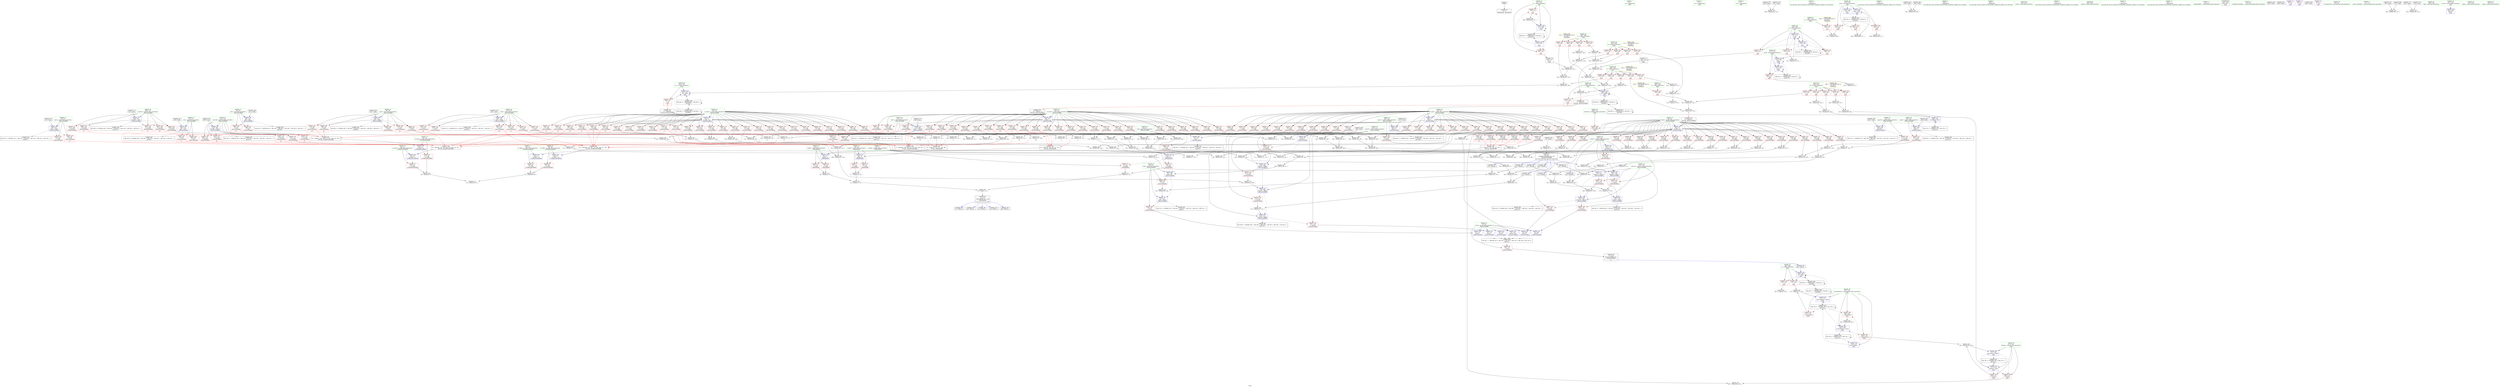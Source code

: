 digraph "SVFG" {
	label="SVFG";

	Node0x55b1884ea6c0 [shape=record,color=grey,label="{NodeID: 0\nNullPtr}"];
	Node0x55b1884ea6c0 -> Node0x55b188511e90[style=solid];
	Node0x55b1885258d0 [shape=record,color=black,label="{NodeID: 775\n222 = PHI()\n}"];
	Node0x55b1885258d0 -> Node0x55b188520d00[style=solid];
	Node0x55b18851fb20 [shape=record,color=red,label="{NodeID: 277\n557\<--483\n\<--y1\nmain\n|{<s0>37}}"];
	Node0x55b18851fb20:s0 -> Node0x55b1885270a0[style=solid,color=red];
	Node0x55b188510cd0 [shape=record,color=red,label="{NodeID: 111\n391\<--80\n\<--R.addr\n_Z8circrectdddd\n}"];
	Node0x55b188510cd0 -> Node0x55b18852e960[style=solid];
	Node0x55b18851cf90 [shape=record,color=grey,label="{NodeID: 554\n348 = Binary(347, 346, )\n}"];
	Node0x55b18851cf90 -> Node0x55b1885216c0[style=solid];
	Node0x55b188515020 [shape=record,color=red,label="{NodeID: 222\n343\<--106\n\<--yint165\n_Z8circrectdddd\n}"];
	Node0x55b188515020 -> Node0x55b1885391f0[style=solid];
	Node0x55b188511740 [shape=record,color=green,label="{NodeID: 56\n473\<--474\nremovedArea\<--removedArea_field_insensitive\nmain\n}"];
	Node0x55b188511740 -> Node0x55b18851f300[style=solid];
	Node0x55b188511740 -> Node0x55b18851f3d0[style=solid];
	Node0x55b188511740 -> Node0x55b18851f4a0[style=solid];
	Node0x55b188511740 -> Node0x55b188522150[style=solid];
	Node0x55b188511740 -> Node0x55b1885227d0[style=solid];
	Node0x55b188511740 -> Node0x55b188522a40[style=solid];
	Node0x55b1885661a0 [shape=record,color=black,label="{NodeID: 665\nMR_56V_4 = PHI(MR_56V_3, MR_56V_1, MR_56V_1, MR_56V_1, MR_56V_1, MR_56V_1, )\npts\{119 \}\n}"];
	Node0x55b18852e1e0 [shape=record,color=grey,label="{NodeID: 499\n541 = Binary(67, 540, )\n}"];
	Node0x55b18852e1e0 -> Node0x55b18852e660[style=solid];
	Node0x55b1885228a0 [shape=record,color=blue,label="{NodeID: 333\n479\<--576\nj\<--inc\nmain\n}"];
	Node0x55b1885228a0 -> Node0x55b18851f7e0[style=dashed];
	Node0x55b1885228a0 -> Node0x55b18851f8b0[style=dashed];
	Node0x55b1885228a0 -> Node0x55b18851f980[style=dashed];
	Node0x55b1885228a0 -> Node0x55b1885223c0[style=dashed];
	Node0x55b1885228a0 -> Node0x55b1885228a0[style=dashed];
	Node0x55b1885228a0 -> Node0x55b18855f590[style=dashed];
	Node0x55b188518190 [shape=record,color=red,label="{NodeID: 167\n428\<--84\n\<--y1.addr\n_Z8circrectdddd\n|{<s0>33}}"];
	Node0x55b188518190:s0 -> Node0x55b188528010[style=solid,color=red];
	Node0x55b1884ea890 [shape=record,color=green,label="{NodeID: 1\n4\<--1\n.str\<--dummyObj\nGlob }"];
	Node0x55b1885259d0 [shape=record,color=black,label="{NodeID: 776\n389 = PHI()\n}"];
	Node0x55b1885259d0 -> Node0x55b188521930[style=solid];
	Node0x55b18851fbf0 [shape=record,color=red,label="{NodeID: 278\n564\<--485\n\<--a\nmain\n}"];
	Node0x55b18851fbf0 -> Node0x55b188539f70[style=solid];
	Node0x55b188510da0 [shape=record,color=red,label="{NodeID: 112\n392\<--80\n\<--R.addr\n_Z8circrectdddd\n}"];
	Node0x55b188510da0 -> Node0x55b18852e960[style=solid];
	Node0x55b18851d110 [shape=record,color=grey,label="{NodeID: 555\n233 = Binary(229, 232, )\n}"];
	Node0x55b18851d110 -> Node0x55b188538bf0[style=solid];
	Node0x55b1885150f0 [shape=record,color=red,label="{NodeID: 223\n361\<--106\n\<--yint165\n_Z8circrectdddd\n|{<s0>26}}"];
	Node0x55b1885150f0:s0 -> Node0x55b188528010[style=solid,color=red];
	Node0x55b188511810 [shape=record,color=green,label="{NodeID: 57\n475\<--476\ni\<--i_field_insensitive\nmain\n}"];
	Node0x55b188511810 -> Node0x55b18851f570[style=solid];
	Node0x55b188511810 -> Node0x55b18851f640[style=solid];
	Node0x55b188511810 -> Node0x55b188522220[style=solid];
	Node0x55b188511810 -> Node0x55b188522970[style=solid];
	Node0x55b18852e360 [shape=record,color=grey,label="{NodeID: 500\n388 = Binary(380, 387, )\n}"];
	Node0x55b188522970 [shape=record,color=blue,label="{NodeID: 334\n475\<--586\ni\<--inc33\nmain\n}"];
	Node0x55b188522970 -> Node0x55b18851f570[style=dashed];
	Node0x55b188522970 -> Node0x55b18851f640[style=dashed];
	Node0x55b188522970 -> Node0x55b188522970[style=dashed];
	Node0x55b188522970 -> Node0x55b18855eb90[style=dashed];
	Node0x55b188518260 [shape=record,color=red,label="{NodeID: 168\n432\<--84\n\<--y1.addr\n_Z8circrectdddd\n|{<s0>34}}"];
	Node0x55b188518260:s0 -> Node0x55b188527a10[style=solid,color=red];
	Node0x55b1884e9840 [shape=record,color=green,label="{NodeID: 2\n6\<--1\n.str.1\<--dummyObj\nGlob }"];
	Node0x55b188525ad0 [shape=record,color=black,label="{NodeID: 777\n398 = PHI()\n}"];
	Node0x55b188525ad0 -> Node0x55b188521a00[style=solid];
	Node0x55b18851fcc0 [shape=record,color=red,label="{NodeID: 279\n570\<--485\n\<--a\nmain\n}"];
	Node0x55b18851fcc0 -> Node0x55b188538a70[style=solid];
	Node0x55b188510e70 [shape=record,color=red,label="{NodeID: 113\n418\<--80\n\<--R.addr\n_Z8circrectdddd\n}"];
	Node0x55b188510e70 -> Node0x55b1885385f0[style=solid];
	Node0x55b18851d290 [shape=record,color=grey,label="{NodeID: 556\n243 = Binary(241, 242, )\n}"];
	Node0x55b1885151c0 [shape=record,color=red,label="{NodeID: 224\n367\<--106\n\<--yint165\n_Z8circrectdddd\n|{<s0>27}}"];
	Node0x55b1885151c0:s0 -> Node0x55b188527a10[style=solid,color=red];
	Node0x55b1885118e0 [shape=record,color=green,label="{NodeID: 58\n477\<--478\nmaxj\<--maxj_field_insensitive\nmain\n}"];
	Node0x55b1885118e0 -> Node0x55b18851f710[style=solid];
	Node0x55b1885118e0 -> Node0x55b1885222f0[style=solid];
	Node0x55b1885118e0 -> Node0x55b188522700[style=solid];
	Node0x55b18852e4e0 [shape=record,color=grey,label="{NodeID: 501\n387 = Binary(383, 386, )\n}"];
	Node0x55b18852e4e0 -> Node0x55b18852e360[style=solid];
	Node0x55b188522a40 [shape=record,color=blue,label="{NodeID: 335\n473\<--590\nremovedArea\<--mul35\nmain\n}"];
	Node0x55b188522a40 -> Node0x55b18851f4a0[style=dashed];
	Node0x55b188522a40 -> Node0x55b18855e690[style=dashed];
	Node0x55b188518330 [shape=record,color=red,label="{NodeID: 169\n434\<--84\n\<--y1.addr\n_Z8circrectdddd\n|{<s0>34}}"];
	Node0x55b188518330:s0 -> Node0x55b188528010[style=solid,color=red];
	Node0x55b1884ea750 [shape=record,color=green,label="{NodeID: 3\n8\<--1\n.str.2\<--dummyObj\nGlob }"];
	Node0x55b188525bd0 [shape=record,color=black,label="{NodeID: 778\n404 = PHI()\n}"];
	Node0x55b188525bd0 -> Node0x55b188537e70[style=solid];
	Node0x55b18851fd90 [shape=record,color=blue,label="{NodeID: 280\n16\<--13\nR.addr\<--R\n_Z6insideddd\n}"];
	Node0x55b18851fd90 -> Node0x55b1885126b0[style=dashed];
	Node0x55b18851fd90 -> Node0x55b188512780[style=dashed];
	Node0x55b188510f40 [shape=record,color=red,label="{NodeID: 114\n420\<--80\n\<--R.addr\n_Z8circrectdddd\n}"];
	Node0x55b188510f40 -> Node0x55b188538770[style=solid];
	Node0x55b18851d410 [shape=record,color=grey,label="{NodeID: 557\n150 = Binary(148, 149, )\n|{<s0>4}}"];
	Node0x55b18851d410:s0 -> Node0x55b188528730[style=solid,color=red];
	Node0x55b188515290 [shape=record,color=red,label="{NodeID: 225\n369\<--106\n\<--yint165\n_Z8circrectdddd\n|{<s0>27}}"];
	Node0x55b188515290:s0 -> Node0x55b188528010[style=solid,color=red];
	Node0x55b1885119b0 [shape=record,color=green,label="{NodeID: 59\n479\<--480\nj\<--j_field_insensitive\nmain\n}"];
	Node0x55b1885119b0 -> Node0x55b18851f7e0[style=solid];
	Node0x55b1885119b0 -> Node0x55b18851f8b0[style=solid];
	Node0x55b1885119b0 -> Node0x55b18851f980[style=solid];
	Node0x55b1885119b0 -> Node0x55b1885223c0[style=solid];
	Node0x55b1885119b0 -> Node0x55b1885228a0[style=solid];
	Node0x55b18852e660 [shape=record,color=grey,label="{NodeID: 502\n542 = Binary(539, 541, )\n}"];
	Node0x55b18852e660 -> Node0x55b18852e7e0[style=solid];
	Node0x55b188522b10 [shape=record,color=blue,label="{NodeID: 336\n471\<--595\nhitarea\<--sub36\nmain\n}"];
	Node0x55b188522b10 -> Node0x55b18851f230[style=dashed];
	Node0x55b188522b10 -> Node0x55b18855e190[style=dashed];
	Node0x55b188518400 [shape=record,color=red,label="{NodeID: 170\n134\<--86\n\<--s.addr\n_Z8circrectdddd\n}"];
	Node0x55b188518400 -> Node0x55b188536f70[style=solid];
	Node0x55b1884e9a20 [shape=record,color=green,label="{NodeID: 4\n67\<--1\n\<--dummyObj\nCan only get source location for instruction, argument, global var or function.}"];
	Node0x55b188525cd0 [shape=record,color=black,label="{NodeID: 779\n407 = PHI()\n}"];
	Node0x55b188525cd0 -> Node0x55b188537e70[style=solid];
	Node0x55b18851fe60 [shape=record,color=blue,label="{NodeID: 281\n18\<--14\nx.addr\<--x\n_Z6insideddd\n}"];
	Node0x55b18851fe60 -> Node0x55b188512850[style=dashed];
	Node0x55b18851fe60 -> Node0x55b188512920[style=dashed];
	Node0x55b188511010 [shape=record,color=red,label="{NodeID: 115\n125\<--82\n\<--x1.addr\n_Z8circrectdddd\n|{<s0>2}}"];
	Node0x55b188511010:s0 -> Node0x55b188528520[style=solid,color=red];
	Node0x55b188535ab0 [shape=record,color=grey,label="{NodeID: 558\n363 = Binary(355, 362, )\n}"];
	Node0x55b188535ab0 -> Node0x55b188539df0[style=solid];
	Node0x55b188515360 [shape=record,color=red,label="{NodeID: 226\n350\<--108\n\<--ang72\n_Z8circrectdddd\n}"];
	Node0x55b188515360 -> Node0x55b18851cb10[style=solid];
	Node0x55b188511a80 [shape=record,color=green,label="{NodeID: 60\n481\<--482\nx1\<--x1_field_insensitive\nmain\n}"];
	Node0x55b188511a80 -> Node0x55b18851fa50[style=solid];
	Node0x55b188511a80 -> Node0x55b188522490[style=solid];
	Node0x55b18852e7e0 [shape=record,color=grey,label="{NodeID: 503\n545 = Binary(542, 544, )\n}"];
	Node0x55b18852e7e0 -> Node0x55b18852eae0[style=solid];
	Node0x55b188522be0 [shape=record,color=blue,label="{NodeID: 337\n457\<--609\ntest\<--inc41\nmain\n}"];
	Node0x55b188522be0 -> Node0x55b18855d790[style=dashed];
	Node0x55b1885184d0 [shape=record,color=red,label="{NodeID: 171\n137\<--86\n\<--s.addr\n_Z8circrectdddd\n}"];
	Node0x55b1885184d0 -> Node0x55b1885364f0[style=solid];
	Node0x55b1884e9460 [shape=record,color=green,label="{NodeID: 5\n130\<--1\n\<--dummyObj\nCan only get source location for instruction, argument, global var or function.}"];
	Node0x55b188525dd0 [shape=record,color=black,label="{NodeID: 780\n409 = PHI()\n}"];
	Node0x55b188525dd0 -> Node0x55b188521ad0[style=solid];
	Node0x55b18851ff30 [shape=record,color=blue,label="{NodeID: 282\n20\<--15\ny.addr\<--y\n_Z6insideddd\n}"];
	Node0x55b18851ff30 -> Node0x55b1885129f0[style=dashed];
	Node0x55b18851ff30 -> Node0x55b188512ac0[style=dashed];
	Node0x55b188515820 [shape=record,color=red,label="{NodeID: 116\n133\<--82\n\<--x1.addr\n_Z8circrectdddd\n}"];
	Node0x55b188515820 -> Node0x55b188536f70[style=solid];
	Node0x55b188535bf0 [shape=record,color=grey,label="{NodeID: 559\n245 = Binary(239, 244, )\n}"];
	Node0x55b188515430 [shape=record,color=red,label="{NodeID: 227\n335\<--110\n\<--area78\n_Z8circrectdddd\n}"];
	Node0x55b188515430 -> Node0x55b18852c9e0[style=solid];
	Node0x55b188511b50 [shape=record,color=green,label="{NodeID: 61\n483\<--484\ny1\<--y1_field_insensitive\nmain\n}"];
	Node0x55b188511b50 -> Node0x55b18851fb20[style=solid];
	Node0x55b188511b50 -> Node0x55b188522560[style=solid];
	Node0x55b18852e960 [shape=record,color=grey,label="{NodeID: 504\n393 = Binary(391, 392, )\n}"];
	Node0x55b18852e960 -> Node0x55b18852d5e0[style=solid];
	Node0x55b1885185a0 [shape=record,color=red,label="{NodeID: 172\n141\<--86\n\<--s.addr\n_Z8circrectdddd\n}"];
	Node0x55b1885185a0 -> Node0x55b1885361f0[style=solid];
	Node0x55b18850e000 [shape=record,color=green,label="{NodeID: 6\n488\<--1\n\<--dummyObj\nCan only get source location for instruction, argument, global var or function.}"];
	Node0x55b188525ed0 [shape=record,color=black,label="{NodeID: 781\n429 = PHI(39, )\n}"];
	Node0x55b188525ed0 -> Node0x55b188539670[style=solid];
	Node0x55b188520000 [shape=record,color=blue,label="{NodeID: 283\n44\<--40\nx1.addr\<--x1\n_Z10gettriareadddd\n}"];
	Node0x55b188520000 -> Node0x55b188512b90[style=dashed];
	Node0x55b1885158f0 [shape=record,color=red,label="{NodeID: 117\n147\<--82\n\<--x1.addr\n_Z8circrectdddd\n|{<s0>4}}"];
	Node0x55b1885158f0:s0 -> Node0x55b188528520[style=solid,color=red];
	Node0x55b188535d70 [shape=record,color=grey,label="{NodeID: 560\n253 = Binary(251, 252, )\n}"];
	Node0x55b188535d70 -> Node0x55b188536670[style=solid];
	Node0x55b188515500 [shape=record,color=red,label="{NodeID: 228\n347\<--110\n\<--area78\n_Z8circrectdddd\n}"];
	Node0x55b188515500 -> Node0x55b18851cf90[style=solid];
	Node0x55b188511c20 [shape=record,color=green,label="{NodeID: 62\n485\<--486\na\<--a_field_insensitive\nmain\n}"];
	Node0x55b188511c20 -> Node0x55b18851fbf0[style=solid];
	Node0x55b188511c20 -> Node0x55b18851fcc0[style=solid];
	Node0x55b188511c20 -> Node0x55b188522630[style=solid];
	Node0x55b18852eae0 [shape=record,color=grey,label="{NodeID: 505\n547 = Binary(545, 546, )\n}"];
	Node0x55b18852eae0 -> Node0x55b18852ef60[style=solid];
	Node0x55b188518670 [shape=record,color=red,label="{NodeID: 173\n142\<--86\n\<--s.addr\n_Z8circrectdddd\n}"];
	Node0x55b188518670 -> Node0x55b1885361f0[style=solid];
	Node0x55b1884ea9d0 [shape=record,color=green,label="{NodeID: 7\n503\<--1\n\<--dummyObj\nCan only get source location for instruction, argument, global var or function.}"];
	Node0x55b1885260a0 [shape=record,color=black,label="{NodeID: 782\n435 = PHI(39, )\n}"];
	Node0x55b1885260a0 -> Node0x55b18851c810[style=solid];
	Node0x55b1885200d0 [shape=record,color=blue,label="{NodeID: 284\n46\<--41\ny1.addr\<--y1\n_Z10gettriareadddd\n}"];
	Node0x55b1885200d0 -> Node0x55b188512c60[style=dashed];
	Node0x55b1885159c0 [shape=record,color=red,label="{NodeID: 118\n154\<--82\n\<--x1.addr\n_Z8circrectdddd\n}"];
	Node0x55b1885159c0 -> Node0x55b188536af0[style=solid];
	Node0x55b188535ef0 [shape=record,color=grey,label="{NodeID: 561\n251 = Binary(249, 250, )\n}"];
	Node0x55b188535ef0 -> Node0x55b188535d70[style=solid];
	Node0x55b1885155d0 [shape=record,color=red,label="{NodeID: 229\n372\<--110\n\<--area78\n_Z8circrectdddd\n}"];
	Node0x55b1885155d0 -> Node0x55b188539970[style=solid];
	Node0x55b188511cf0 [shape=record,color=green,label="{NodeID: 63\n491\<--492\nscanf\<--scanf_field_insensitive\n}"];
	Node0x55b18852ec60 [shape=record,color=grey,label="{NodeID: 506\n396 = Binary(394, 395, )\n}"];
	Node0x55b18852ec60 -> Node0x55b18852d5e0[style=solid];
	Node0x55b188518740 [shape=record,color=red,label="{NodeID: 174\n149\<--86\n\<--s.addr\n_Z8circrectdddd\n}"];
	Node0x55b188518740 -> Node0x55b18851d410[style=solid];
	Node0x55b1884eaa60 [shape=record,color=green,label="{NodeID: 8\n523\<--1\n\<--dummyObj\nCan only get source location for instruction, argument, global var or function.}"];
	Node0x55b1885261e0 [shape=record,color=black,label="{NodeID: 783\n239 = PHI()\n}"];
	Node0x55b1885261e0 -> Node0x55b188535bf0[style=solid];
	Node0x55b1885201a0 [shape=record,color=blue,label="{NodeID: 285\n48\<--42\nx2.addr\<--x2\n_Z10gettriareadddd\n}"];
	Node0x55b1885201a0 -> Node0x55b188512d30[style=dashed];
	Node0x55b188515a90 [shape=record,color=red,label="{NodeID: 119\n163\<--82\n\<--x1.addr\n_Z8circrectdddd\n}"];
	Node0x55b188515a90 -> Node0x55b1885382f0[style=solid];
	Node0x55b188536070 [shape=record,color=grey,label="{NodeID: 562\n359 = Binary(357, 358, )\n|{<s0>26}}"];
	Node0x55b188536070:s0 -> Node0x55b188527a10[style=solid,color=red];
	Node0x55b1885156a0 [shape=record,color=red,label="{NodeID: 230\n375\<--110\n\<--area78\n_Z8circrectdddd\n}"];
	Node0x55b1885156a0 -> Node0x55b188521860[style=solid];
	Node0x55b188511dc0 [shape=record,color=green,label="{NodeID: 64\n605\<--606\nprintf\<--printf_field_insensitive\n}"];
	Node0x55b18852ede0 [shape=record,color=grey,label="{NodeID: 507\n66 = Binary(63, 67, )\n}"];
	Node0x55b18852ede0 -> Node0x55b188512030[style=solid];
	Node0x55b188518810 [shape=record,color=red,label="{NodeID: 175\n155\<--86\n\<--s.addr\n_Z8circrectdddd\n}"];
	Node0x55b188518810 -> Node0x55b188536af0[style=solid];
	Node0x55b1884e96c0 [shape=record,color=green,label="{NodeID: 9\n577\<--1\n\<--dummyObj\nCan only get source location for instruction, argument, global var or function.}"];
	Node0x55b1885262b0 [shape=record,color=black,label="{NodeID: 784\n244 = PHI()\n}"];
	Node0x55b1885262b0 -> Node0x55b188535bf0[style=solid];
	Node0x55b188520270 [shape=record,color=blue,label="{NodeID: 286\n50\<--43\ny2.addr\<--y2\n_Z10gettriareadddd\n}"];
	Node0x55b188520270 -> Node0x55b188512e00[style=dashed];
	Node0x55b188515b60 [shape=record,color=red,label="{NodeID: 120\n164\<--82\n\<--x1.addr\n_Z8circrectdddd\n}"];
	Node0x55b188515b60 -> Node0x55b1885382f0[style=solid];
	Node0x55b1885361f0 [shape=record,color=grey,label="{NodeID: 563\n143 = Binary(141, 142, )\n}"];
	Node0x55b1885361f0 -> Node0x55b188520750[style=solid];
	Node0x55b18851d600 [shape=record,color=red,label="{NodeID: 231\n403\<--112\n\<--xint198\n_Z8circrectdddd\n}"];
	Node0x55b188511e90 [shape=record,color=black,label="{NodeID: 65\n2\<--3\ndummyVal\<--dummyVal\n}"];
	Node0x55b18852ef60 [shape=record,color=grey,label="{NodeID: 508\n549 = Binary(547, 548, )\n}"];
	Node0x55b18852ef60 -> Node0x55b188522560[style=solid];
	Node0x55b1885188e0 [shape=record,color=red,label="{NodeID: 176\n228\<--86\n\<--s.addr\n_Z8circrectdddd\n}"];
	Node0x55b1885188e0 -> Node0x55b18852dd60[style=solid];
	Node0x55b1884e9750 [shape=record,color=green,label="{NodeID: 10\n591\<--1\n\<--dummyObj\nCan only get source location for instruction, argument, global var or function.}"];
	Node0x55b188526380 [shape=record,color=black,label="{NodeID: 785\n246 = PHI()\n}"];
	Node0x55b188526380 -> Node0x55b188520ea0[style=solid];
	Node0x55b188520340 [shape=record,color=blue,label="{NodeID: 287\n80\<--74\nR.addr\<--R\n_Z8circrectdddd\n}"];
	Node0x55b188520340 -> Node0x55b188512fa0[style=dashed];
	Node0x55b188520340 -> Node0x55b188513070[style=dashed];
	Node0x55b188520340 -> Node0x55b188513140[style=dashed];
	Node0x55b188520340 -> Node0x55b188513210[style=dashed];
	Node0x55b188520340 -> Node0x55b1885132e0[style=dashed];
	Node0x55b188520340 -> Node0x55b1885133b0[style=dashed];
	Node0x55b188520340 -> Node0x55b188513480[style=dashed];
	Node0x55b188520340 -> Node0x55b188513550[style=dashed];
	Node0x55b188520340 -> Node0x55b188513620[style=dashed];
	Node0x55b188520340 -> Node0x55b1885136f0[style=dashed];
	Node0x55b188520340 -> Node0x55b1885100a0[style=dashed];
	Node0x55b188520340 -> Node0x55b188510170[style=dashed];
	Node0x55b188520340 -> Node0x55b188510240[style=dashed];
	Node0x55b188520340 -> Node0x55b188510310[style=dashed];
	Node0x55b188520340 -> Node0x55b1885103e0[style=dashed];
	Node0x55b188520340 -> Node0x55b1885104b0[style=dashed];
	Node0x55b188520340 -> Node0x55b188510580[style=dashed];
	Node0x55b188520340 -> Node0x55b188510650[style=dashed];
	Node0x55b188520340 -> Node0x55b188510720[style=dashed];
	Node0x55b188520340 -> Node0x55b1885107f0[style=dashed];
	Node0x55b188520340 -> Node0x55b1885108c0[style=dashed];
	Node0x55b188520340 -> Node0x55b188510990[style=dashed];
	Node0x55b188520340 -> Node0x55b188510a60[style=dashed];
	Node0x55b188520340 -> Node0x55b188510b30[style=dashed];
	Node0x55b188520340 -> Node0x55b188510c00[style=dashed];
	Node0x55b188520340 -> Node0x55b188510cd0[style=dashed];
	Node0x55b188520340 -> Node0x55b188510da0[style=dashed];
	Node0x55b188520340 -> Node0x55b188510e70[style=dashed];
	Node0x55b188520340 -> Node0x55b188510f40[style=dashed];
	Node0x55b188515c30 [shape=record,color=red,label="{NodeID: 121\n181\<--82\n\<--x1.addr\n_Z8circrectdddd\n}"];
	Node0x55b188536370 [shape=record,color=grey,label="{NodeID: 564\n162 = Binary(160, 161, )\n}"];
	Node0x55b188536370 -> Node0x55b188538170[style=solid];
	Node0x55b18851d690 [shape=record,color=red,label="{NodeID: 232\n411\<--112\n\<--xint198\n_Z8circrectdddd\n}"];
	Node0x55b18851d690 -> Node0x55b188538470[style=solid];
	Node0x55b188511f60 [shape=record,color=black,label="{NodeID: 66\n12\<--35\n_Z6insideddd_ret\<--cmp\n_Z6insideddd\n|{<s0>2|<s1>3|<s2>4|<s3>5|<s4>20}}"];
	Node0x55b188511f60:s0 -> Node0x55b18858d600[style=solid,color=blue];
	Node0x55b188511f60:s1 -> Node0x55b18858d910[style=solid,color=blue];
	Node0x55b188511f60:s2 -> Node0x55b18858da20[style=solid,color=blue];
	Node0x55b188511f60:s3 -> Node0x55b18858d460[style=solid,color=blue];
	Node0x55b188511f60:s4 -> Node0x55b188526760[style=solid,color=blue];
	Node0x55b18852f0e0 [shape=record,color=grey,label="{NodeID: 509\n299 = Binary(295, 298, )\n}"];
	Node0x55b18852f0e0 -> Node0x55b18851bf10[style=solid];
	Node0x55b1885189b0 [shape=record,color=red,label="{NodeID: 177\n231\<--86\n\<--s.addr\n_Z8circrectdddd\n}"];
	Node0x55b1885189b0 -> Node0x55b18851cc90[style=solid];
	Node0x55b1884fb410 [shape=record,color=green,label="{NodeID: 11\n10\<--11\n_Z6insideddd\<--_Z6insideddd_field_insensitive\n}"];
	Node0x55b188526450 [shape=record,color=black,label="{NodeID: 786\n267 = PHI(39, )\n}"];
	Node0x55b188526450 -> Node0x55b1885317e0[style=solid];
	Node0x55b188520410 [shape=record,color=blue,label="{NodeID: 288\n82\<--75\nx1.addr\<--x1\n_Z8circrectdddd\n}"];
	Node0x55b188520410 -> Node0x55b188511010[style=dashed];
	Node0x55b188520410 -> Node0x55b188515820[style=dashed];
	Node0x55b188520410 -> Node0x55b1885158f0[style=dashed];
	Node0x55b188520410 -> Node0x55b1885159c0[style=dashed];
	Node0x55b188520410 -> Node0x55b188515a90[style=dashed];
	Node0x55b188520410 -> Node0x55b188515b60[style=dashed];
	Node0x55b188520410 -> Node0x55b188515c30[style=dashed];
	Node0x55b188520410 -> Node0x55b188515d00[style=dashed];
	Node0x55b188520410 -> Node0x55b188515dd0[style=dashed];
	Node0x55b188520410 -> Node0x55b188515ea0[style=dashed];
	Node0x55b188520410 -> Node0x55b188515f70[style=dashed];
	Node0x55b188520410 -> Node0x55b188516040[style=dashed];
	Node0x55b188520410 -> Node0x55b188516110[style=dashed];
	Node0x55b188520410 -> Node0x55b1885161e0[style=dashed];
	Node0x55b188520410 -> Node0x55b1885162b0[style=dashed];
	Node0x55b188520410 -> Node0x55b188516380[style=dashed];
	Node0x55b188520410 -> Node0x55b188516450[style=dashed];
	Node0x55b188520410 -> Node0x55b188516520[style=dashed];
	Node0x55b188520410 -> Node0x55b1885165f0[style=dashed];
	Node0x55b188520410 -> Node0x55b1885166c0[style=dashed];
	Node0x55b188520410 -> Node0x55b188516790[style=dashed];
	Node0x55b188520410 -> Node0x55b188516860[style=dashed];
	Node0x55b188520410 -> Node0x55b188516930[style=dashed];
	Node0x55b188520410 -> Node0x55b188516a00[style=dashed];
	Node0x55b188520410 -> Node0x55b188516ad0[style=dashed];
	Node0x55b188520410 -> Node0x55b188516ba0[style=dashed];
	Node0x55b188520410 -> Node0x55b188516c70[style=dashed];
	Node0x55b188520410 -> Node0x55b188516d40[style=dashed];
	Node0x55b188515d00 [shape=record,color=red,label="{NodeID: 122\n200\<--82\n\<--x1.addr\n_Z8circrectdddd\n|{<s0>11}}"];
	Node0x55b188515d00:s0 -> Node0x55b188527d10[style=solid,color=red];
	Node0x55b1885364f0 [shape=record,color=grey,label="{NodeID: 565\n138 = Binary(136, 137, )\n|{<s0>3}}"];
	Node0x55b1885364f0:s0 -> Node0x55b188528730[style=solid,color=red];
	Node0x55b18851d760 [shape=record,color=red,label="{NodeID: 233\n423\<--112\n\<--xint198\n_Z8circrectdddd\n|{<s0>33}}"];
	Node0x55b18851d760:s0 -> Node0x55b188527320[style=solid,color=red];
	Node0x55b188512030 [shape=record,color=black,label="{NodeID: 67\n39\<--66\n_Z10gettriareadddd_ret\<--div\n_Z10gettriareadddd\n|{<s0>11|<s1>12|<s2>18|<s3>19|<s4>26|<s5>27|<s6>33|<s7>34}}"];
	Node0x55b188512030:s0 -> Node0x55b18858a340[style=solid,color=blue];
	Node0x55b188512030:s1 -> Node0x55b18858d740[style=solid,color=blue];
	Node0x55b188512030:s2 -> Node0x55b188526450[style=solid,color=blue];
	Node0x55b188512030:s3 -> Node0x55b188526620[style=solid,color=blue];
	Node0x55b188512030:s4 -> Node0x55b188526870[style=solid,color=blue];
	Node0x55b188512030:s5 -> Node0x55b18858db30[style=solid,color=blue];
	Node0x55b188512030:s6 -> Node0x55b188525ed0[style=solid,color=blue];
	Node0x55b188512030:s7 -> Node0x55b1885260a0[style=solid,color=blue];
	Node0x55b18852f260 [shape=record,color=grey,label="{NodeID: 510\n292 = Binary(290, 291, )\n}"];
	Node0x55b18852f260 -> Node0x55b18851bf10[style=solid];
	Node0x55b188518a80 [shape=record,color=red,label="{NodeID: 178\n242\<--86\n\<--s.addr\n_Z8circrectdddd\n}"];
	Node0x55b188518a80 -> Node0x55b18851d290[style=solid];
	Node0x55b1884fb4a0 [shape=record,color=green,label="{NodeID: 12\n16\<--17\nR.addr\<--R.addr_field_insensitive\n_Z6insideddd\n}"];
	Node0x55b1884fb4a0 -> Node0x55b1885126b0[style=solid];
	Node0x55b1884fb4a0 -> Node0x55b188512780[style=solid];
	Node0x55b1884fb4a0 -> Node0x55b18851fd90[style=solid];
	Node0x55b188526620 [shape=record,color=black,label="{NodeID: 787\n275 = PHI(39, )\n}"];
	Node0x55b188526620 -> Node0x55b18852fce0[style=solid];
	Node0x55b1885204e0 [shape=record,color=blue,label="{NodeID: 289\n84\<--76\ny1.addr\<--y1\n_Z8circrectdddd\n}"];
	Node0x55b1885204e0 -> Node0x55b188516e10[style=dashed];
	Node0x55b1885204e0 -> Node0x55b188516ee0[style=dashed];
	Node0x55b1885204e0 -> Node0x55b188516fb0[style=dashed];
	Node0x55b1885204e0 -> Node0x55b188517080[style=dashed];
	Node0x55b1885204e0 -> Node0x55b188517150[style=dashed];
	Node0x55b1885204e0 -> Node0x55b188517220[style=dashed];
	Node0x55b1885204e0 -> Node0x55b1885172f0[style=dashed];
	Node0x55b1885204e0 -> Node0x55b1885173c0[style=dashed];
	Node0x55b1885204e0 -> Node0x55b188517490[style=dashed];
	Node0x55b1885204e0 -> Node0x55b188517560[style=dashed];
	Node0x55b1885204e0 -> Node0x55b188517630[style=dashed];
	Node0x55b1885204e0 -> Node0x55b188517700[style=dashed];
	Node0x55b1885204e0 -> Node0x55b1885177d0[style=dashed];
	Node0x55b1885204e0 -> Node0x55b1885178a0[style=dashed];
	Node0x55b1885204e0 -> Node0x55b188517970[style=dashed];
	Node0x55b1885204e0 -> Node0x55b188517a40[style=dashed];
	Node0x55b1885204e0 -> Node0x55b188517b10[style=dashed];
	Node0x55b1885204e0 -> Node0x55b188517be0[style=dashed];
	Node0x55b1885204e0 -> Node0x55b188517cb0[style=dashed];
	Node0x55b1885204e0 -> Node0x55b188517d80[style=dashed];
	Node0x55b1885204e0 -> Node0x55b188517e50[style=dashed];
	Node0x55b1885204e0 -> Node0x55b188517f20[style=dashed];
	Node0x55b1885204e0 -> Node0x55b188517ff0[style=dashed];
	Node0x55b1885204e0 -> Node0x55b1885180c0[style=dashed];
	Node0x55b1885204e0 -> Node0x55b188518190[style=dashed];
	Node0x55b1885204e0 -> Node0x55b188518260[style=dashed];
	Node0x55b1885204e0 -> Node0x55b188518330[style=dashed];
	Node0x55b188515dd0 [shape=record,color=red,label="{NodeID: 123\n203\<--82\n\<--x1.addr\n_Z8circrectdddd\n|{<s0>12}}"];
	Node0x55b188515dd0:s0 -> Node0x55b188527320[style=solid,color=red];
	Node0x55b188536670 [shape=record,color=grey,label="{NodeID: 566\n255 = Binary(254, 253, )\n}"];
	Node0x55b188536670 -> Node0x55b188521040[style=solid];
	Node0x55b18851d830 [shape=record,color=red,label="{NodeID: 234\n427\<--112\n\<--xint198\n_Z8circrectdddd\n|{<s0>33}}"];
	Node0x55b18851d830:s0 -> Node0x55b188527d10[style=solid,color=red];
	Node0x55b188512100 [shape=record,color=black,label="{NodeID: 68\n73\<--443\n_Z8circrectdddd_ret\<--\n_Z8circrectdddd\n|{<s0>37}}"];
	Node0x55b188512100:s0 -> Node0x55b188526b80[style=solid,color=blue];
	Node0x55b18852f3e0 [shape=record,color=grey,label="{NodeID: 511\n502 = Binary(503, 501, )\n}"];
	Node0x55b18852f3e0 -> Node0x55b18852f560[style=solid];
	Node0x55b188518b50 [shape=record,color=red,label="{NodeID: 179\n252\<--86\n\<--s.addr\n_Z8circrectdddd\n}"];
	Node0x55b188518b50 -> Node0x55b188535d70[style=solid];
	Node0x55b1884fb530 [shape=record,color=green,label="{NodeID: 13\n18\<--19\nx.addr\<--x.addr_field_insensitive\n_Z6insideddd\n}"];
	Node0x55b1884fb530 -> Node0x55b188512850[style=solid];
	Node0x55b1884fb530 -> Node0x55b188512920[style=solid];
	Node0x55b1884fb530 -> Node0x55b18851fe60[style=solid];
	Node0x55b188526760 [shape=record,color=black,label="{NodeID: 788\n288 = PHI(12, )\n}"];
	Node0x55b1885205b0 [shape=record,color=blue,label="{NodeID: 290\n86\<--77\ns.addr\<--s\n_Z8circrectdddd\n}"];
	Node0x55b1885205b0 -> Node0x55b188518400[style=dashed];
	Node0x55b1885205b0 -> Node0x55b1885184d0[style=dashed];
	Node0x55b1885205b0 -> Node0x55b1885185a0[style=dashed];
	Node0x55b1885205b0 -> Node0x55b188518670[style=dashed];
	Node0x55b1885205b0 -> Node0x55b188518740[style=dashed];
	Node0x55b1885205b0 -> Node0x55b188518810[style=dashed];
	Node0x55b1885205b0 -> Node0x55b1885188e0[style=dashed];
	Node0x55b1885205b0 -> Node0x55b1885189b0[style=dashed];
	Node0x55b1885205b0 -> Node0x55b188518a80[style=dashed];
	Node0x55b1885205b0 -> Node0x55b188518b50[style=dashed];
	Node0x55b1885205b0 -> Node0x55b188518c20[style=dashed];
	Node0x55b1885205b0 -> Node0x55b188518cf0[style=dashed];
	Node0x55b1885205b0 -> Node0x55b188518dc0[style=dashed];
	Node0x55b1885205b0 -> Node0x55b188518e90[style=dashed];
	Node0x55b1885205b0 -> Node0x55b188518f60[style=dashed];
	Node0x55b1885205b0 -> Node0x55b188519030[style=dashed];
	Node0x55b1885205b0 -> Node0x55b188519100[style=dashed];
	Node0x55b1885205b0 -> Node0x55b1885191d0[style=dashed];
	Node0x55b1885205b0 -> Node0x55b1885192a0[style=dashed];
	Node0x55b1885205b0 -> Node0x55b188519370[style=dashed];
	Node0x55b1885205b0 -> Node0x55b188519440[style=dashed];
	Node0x55b1885205b0 -> Node0x55b188519510[style=dashed];
	Node0x55b1885205b0 -> Node0x55b1885137c0[style=dashed];
	Node0x55b1885205b0 -> Node0x55b188513890[style=dashed];
	Node0x55b1885205b0 -> Node0x55b188513960[style=dashed];
	Node0x55b1885205b0 -> Node0x55b188513a30[style=dashed];
	Node0x55b1885205b0 -> Node0x55b188513b00[style=dashed];
	Node0x55b188515ea0 [shape=record,color=red,label="{NodeID: 124\n205\<--82\n\<--x1.addr\n_Z8circrectdddd\n|{<s0>12}}"];
	Node0x55b188515ea0:s0 -> Node0x55b188527d10[style=solid,color=red];
	Node0x55b1885367f0 [shape=record,color=grey,label="{NodeID: 567\n27 = Binary(25, 26, )\n}"];
	Node0x55b1885367f0 -> Node0x55b188531360[style=solid];
	Node0x55b18851d900 [shape=record,color=red,label="{NodeID: 235\n431\<--112\n\<--xint198\n_Z8circrectdddd\n|{<s0>34}}"];
	Node0x55b18851d900:s0 -> Node0x55b188527320[style=solid,color=red];
	Node0x55b1885121d0 [shape=record,color=black,label="{NodeID: 69\n452\<--488\nmain_ret\<--\nmain\n}"];
	Node0x55b18852f560 [shape=record,color=grey,label="{NodeID: 512\n505 = Binary(502, 504, )\n}"];
	Node0x55b18852f560 -> Node0x55b188521fb0[style=solid];
	Node0x55b188518c20 [shape=record,color=red,label="{NodeID: 180\n272\<--86\n\<--s.addr\n_Z8circrectdddd\n}"];
	Node0x55b188518c20 -> Node0x55b18852f9e0[style=solid];
	Node0x55b18850e300 [shape=record,color=green,label="{NodeID: 14\n20\<--21\ny.addr\<--y.addr_field_insensitive\n_Z6insideddd\n}"];
	Node0x55b18850e300 -> Node0x55b1885129f0[style=solid];
	Node0x55b18850e300 -> Node0x55b188512ac0[style=solid];
	Node0x55b18850e300 -> Node0x55b18851ff30[style=solid];
	Node0x55b188526870 [shape=record,color=black,label="{NodeID: 789\n362 = PHI(39, )\n}"];
	Node0x55b188526870 -> Node0x55b188535ab0[style=solid];
	Node0x55b188520680 [shape=record,color=blue,label="{NodeID: 291\n78\<--130\nretval\<--\n_Z8circrectdddd\n}"];
	Node0x55b188520680 -> Node0x55b188554380[style=dashed];
	Node0x55b188515f70 [shape=record,color=red,label="{NodeID: 125\n218\<--82\n\<--x1.addr\n_Z8circrectdddd\n}"];
	Node0x55b188515f70 -> Node0x55b18852d2e0[style=solid];
	Node0x55b188536970 [shape=record,color=grey,label="{NodeID: 568\n262 = Binary(261, 67, )\n}"];
	Node0x55b188536970 -> Node0x55b1885317e0[style=solid];
	Node0x55b18851d9d0 [shape=record,color=red,label="{NodeID: 236\n406\<--114\n\<--xint2\n_Z8circrectdddd\n}"];
	Node0x55b1885122a0 [shape=record,color=black,label="{NodeID: 70\n532\<--531\nconv\<--\nmain\n}"];
	Node0x55b1885122a0 -> Node0x55b188530d60[style=solid];
	Node0x55b18852f6e0 [shape=record,color=grey,label="{NodeID: 513\n324 = Binary(322, 323, )\n}"];
	Node0x55b188518cf0 [shape=record,color=red,label="{NodeID: 181\n285\<--86\n\<--s.addr\n_Z8circrectdddd\n}"];
	Node0x55b188518cf0 -> Node0x55b18852fe60[style=solid];
	Node0x55b18850e3d0 [shape=record,color=green,label="{NodeID: 15\n37\<--38\n_Z10gettriareadddd\<--_Z10gettriareadddd_field_insensitive\n}"];
	Node0x55b1885269e0 [shape=record,color=black,label="{NodeID: 790\n490 = PHI()\n}"];
	Node0x55b188520750 [shape=record,color=blue,label="{NodeID: 292\n78\<--143\nretval\<--mul\n_Z8circrectdddd\n}"];
	Node0x55b188520750 -> Node0x55b188554380[style=dashed];
	Node0x55b188516040 [shape=record,color=red,label="{NodeID: 126\n219\<--82\n\<--x1.addr\n_Z8circrectdddd\n}"];
	Node0x55b188516040 -> Node0x55b18852d2e0[style=solid];
	Node0x55b188536af0 [shape=record,color=grey,label="{NodeID: 569\n156 = Binary(154, 155, )\n|{<s0>5}}"];
	Node0x55b188536af0:s0 -> Node0x55b188528520[style=solid,color=red];
	Node0x55b18851daa0 [shape=record,color=red,label="{NodeID: 237\n433\<--114\n\<--xint2\n_Z8circrectdddd\n|{<s0>34}}"];
	Node0x55b18851daa0:s0 -> Node0x55b188527d10[style=solid,color=red];
	Node0x55b188512370 [shape=record,color=black,label="{NodeID: 71\n544\<--543\nconv17\<--\nmain\n}"];
	Node0x55b188512370 -> Node0x55b18852e7e0[style=solid];
	Node0x55b18852f860 [shape=record,color=grey,label="{NodeID: 514\n278 = Binary(277, 276, )\n}"];
	Node0x55b18852f860 -> Node0x55b188521110[style=solid];
	Node0x55b188518dc0 [shape=record,color=red,label="{NodeID: 182\n294\<--86\n\<--s.addr\n_Z8circrectdddd\n}"];
	Node0x55b188518dc0 -> Node0x55b188530ee0[style=solid];
	Node0x55b18850e4a0 [shape=record,color=green,label="{NodeID: 16\n44\<--45\nx1.addr\<--x1.addr_field_insensitive\n_Z10gettriareadddd\n}"];
	Node0x55b18850e4a0 -> Node0x55b188512b90[style=solid];
	Node0x55b18850e4a0 -> Node0x55b188520000[style=solid];
	Node0x55b188526ab0 [shape=record,color=black,label="{NodeID: 791\n500 = PHI()\n}"];
	Node0x55b188520820 [shape=record,color=blue,label="{NodeID: 293\n88\<--167\nyint\<--call13\n_Z8circrectdddd\n}"];
	Node0x55b188520820 -> Node0x55b188513bd0[style=dashed];
	Node0x55b188520820 -> Node0x55b188513ca0[style=dashed];
	Node0x55b188520820 -> Node0x55b188554470[style=dashed];
	Node0x55b188516110 [shape=record,color=red,label="{NodeID: 127\n227\<--82\n\<--x1.addr\n_Z8circrectdddd\n}"];
	Node0x55b188516110 -> Node0x55b18852dd60[style=solid];
	Node0x55b188536c70 [shape=record,color=grey,label="{NodeID: 570\n261 = Binary(259, 260, )\n}"];
	Node0x55b188536c70 -> Node0x55b188536970[style=solid];
	Node0x55b18851db70 [shape=record,color=red,label="{NodeID: 238\n417\<--116\n\<--ang109\n_Z8circrectdddd\n}"];
	Node0x55b18851db70 -> Node0x55b1885385f0[style=solid];
	Node0x55b188512440 [shape=record,color=purple,label="{NodeID: 72\n489\<--4\n\<--.str\nmain\n}"];
	Node0x55b18852f9e0 [shape=record,color=grey,label="{NodeID: 515\n273 = Binary(271, 272, )\n|{<s0>19}}"];
	Node0x55b18852f9e0:s0 -> Node0x55b188527d10[style=solid,color=red];
	Node0x55b188518e90 [shape=record,color=red,label="{NodeID: 183\n297\<--86\n\<--s.addr\n_Z8circrectdddd\n}"];
	Node0x55b188518e90 -> Node0x55b1885311e0[style=solid];
	Node0x55b1884fa260 [shape=record,color=green,label="{NodeID: 17\n46\<--47\ny1.addr\<--y1.addr_field_insensitive\n_Z10gettriareadddd\n}"];
	Node0x55b1884fa260 -> Node0x55b188512c60[style=solid];
	Node0x55b1884fa260 -> Node0x55b1885200d0[style=solid];
	Node0x55b188526b80 [shape=record,color=black,label="{NodeID: 792\n562 = PHI(73, )\n}"];
	Node0x55b188526b80 -> Node0x55b188522630[style=solid];
	Node0x55b1885208f0 [shape=record,color=blue,label="{NodeID: 294\n90\<--178\nxint\<--call17\n_Z8circrectdddd\n}"];
	Node0x55b1885208f0 -> Node0x55b188513d70[style=dashed];
	Node0x55b1885208f0 -> Node0x55b188513e40[style=dashed];
	Node0x55b1885208f0 -> Node0x55b188561bd0[style=dashed];
	Node0x55b1885161e0 [shape=record,color=red,label="{NodeID: 128\n230\<--82\n\<--x1.addr\n_Z8circrectdddd\n}"];
	Node0x55b1885161e0 -> Node0x55b18851cc90[style=solid];
	Node0x55b188536df0 [shape=record,color=grey,label="{NodeID: 571\n259 = Binary(257, 258, )\n}"];
	Node0x55b188536df0 -> Node0x55b188536c70[style=solid];
	Node0x55b18851dc40 [shape=record,color=red,label="{NodeID: 239\n437\<--118\n\<--area114\n_Z8circrectdddd\n}"];
	Node0x55b18851dc40 -> Node0x55b18851ce10[style=solid];
	Node0x55b188512510 [shape=record,color=purple,label="{NodeID: 73\n499\<--6\n\<--.str.1\nmain\n}"];
	Node0x55b18852fb60 [shape=record,color=grey,label="{NodeID: 516\n305 = Binary(303, 304, )\n}"];
	Node0x55b18852fb60 -> Node0x55b188530be0[style=solid];
	Node0x55b188518f60 [shape=record,color=red,label="{NodeID: 184\n307\<--86\n\<--s.addr\n_Z8circrectdddd\n}"];
	Node0x55b188518f60 -> Node0x55b188530160[style=solid];
	Node0x55b1884fa330 [shape=record,color=green,label="{NodeID: 18\n48\<--49\nx2.addr\<--x2.addr_field_insensitive\n_Z10gettriareadddd\n}"];
	Node0x55b1884fa330 -> Node0x55b188512d30[style=solid];
	Node0x55b1884fa330 -> Node0x55b1885201a0[style=solid];
	Node0x55b188526d20 [shape=record,color=black,label="{NodeID: 793\n604 = PHI()\n}"];
	Node0x55b1885209c0 [shape=record,color=blue,label="{NodeID: 295\n92\<--189\nang\<--\n_Z8circrectdddd\n}"];
	Node0x55b1885209c0 -> Node0x55b188513f10[style=dashed];
	Node0x55b1885209c0 -> Node0x55b1885620a0[style=dashed];
	Node0x55b1885162b0 [shape=record,color=red,label="{NodeID: 129\n238\<--82\n\<--x1.addr\n_Z8circrectdddd\n}"];
	Node0x55b188536f70 [shape=record,color=grey,label="{NodeID: 572\n135 = Binary(133, 134, )\n|{<s0>3}}"];
	Node0x55b188536f70:s0 -> Node0x55b188528520[style=solid,color=red];
	Node0x55b18851dd10 [shape=record,color=red,label="{NodeID: 240\n440\<--118\n\<--area114\n_Z8circrectdddd\n}"];
	Node0x55b18851dd10 -> Node0x55b188521d40[style=solid];
	Node0x55b1885125e0 [shape=record,color=purple,label="{NodeID: 74\n603\<--8\n\<--.str.2\nmain\n}"];
	Node0x55b18852fce0 [shape=record,color=grey,label="{NodeID: 517\n276 = Binary(268, 275, )\n}"];
	Node0x55b18852fce0 -> Node0x55b18852f860[style=solid];
	Node0x55b188519030 [shape=record,color=red,label="{NodeID: 185\n310\<--86\n\<--s.addr\n_Z8circrectdddd\n}"];
	Node0x55b188519030 -> Node0x55b188530760[style=solid];
	Node0x55b1884fa400 [shape=record,color=green,label="{NodeID: 19\n50\<--51\ny2.addr\<--y2.addr_field_insensitive\n_Z10gettriareadddd\n}"];
	Node0x55b1884fa400 -> Node0x55b188512e00[style=solid];
	Node0x55b1884fa400 -> Node0x55b188520270[style=solid];
	Node0x55b188526df0 [shape=record,color=black,label="{NodeID: 794\n74 = PHI(555, )\n0th arg _Z8circrectdddd }"];
	Node0x55b188526df0 -> Node0x55b188520340[style=solid];
	Node0x55b188520a90 [shape=record,color=blue,label="{NodeID: 296\n94\<--196\narea\<--div\n_Z8circrectdddd\n}"];
	Node0x55b188520a90 -> Node0x55b188513fe0[style=dashed];
	Node0x55b188520a90 -> Node0x55b188520b60[style=dashed];
	Node0x55b188516380 [shape=record,color=red,label="{NodeID: 130\n241\<--82\n\<--x1.addr\n_Z8circrectdddd\n}"];
	Node0x55b188516380 -> Node0x55b18851d290[style=solid];
	Node0x55b1885370f0 [shape=record,color=grey,label="{NodeID: 573\n34 = Binary(32, 33, )\n}"];
	Node0x55b1885370f0 -> Node0x55b18853a3f0[style=solid];
	Node0x55b18851dde0 [shape=record,color=red,label="{NodeID: 241\n496\<--455\n\<--T\nmain\n}"];
	Node0x55b18851dde0 -> Node0x55b18853a270[style=solid];
	Node0x55b1885126b0 [shape=record,color=red,label="{NodeID: 75\n32\<--16\n\<--R.addr\n_Z6insideddd\n}"];
	Node0x55b1885126b0 -> Node0x55b1885370f0[style=solid];
	Node0x55b18852fe60 [shape=record,color=grey,label="{NodeID: 518\n286 = Binary(284, 285, )\n|{<s0>20}}"];
	Node0x55b18852fe60:s0 -> Node0x55b188528520[style=solid,color=red];
	Node0x55b188519100 [shape=record,color=red,label="{NodeID: 186\n317\<--86\n\<--s.addr\n_Z8circrectdddd\n}"];
	Node0x55b188519100 -> Node0x55b188531060[style=solid];
	Node0x55b1884fa4d0 [shape=record,color=green,label="{NodeID: 20\n64\<--65\nllvm.fabs.f64\<--llvm.fabs.f64_field_insensitive\n}"];
	Node0x55b188526f60 [shape=record,color=black,label="{NodeID: 795\n75 = PHI(556, )\n1st arg _Z8circrectdddd }"];
	Node0x55b188526f60 -> Node0x55b188520410[style=solid];
	Node0x55b188520b60 [shape=record,color=blue,label="{NodeID: 297\n94\<--210\narea\<--sub26\n_Z8circrectdddd\n}"];
	Node0x55b188520b60 -> Node0x55b1885140b0[style=dashed];
	Node0x55b188520b60 -> Node0x55b1885625a0[style=dashed];
	Node0x55b188516450 [shape=record,color=red,label="{NodeID: 131\n263\<--82\n\<--x1.addr\n_Z8circrectdddd\n|{<s0>18}}"];
	Node0x55b188516450:s0 -> Node0x55b188527320[style=solid,color=red];
	Node0x55b188537270 [shape=record,color=grey,label="{NodeID: 574\n30 = Binary(28, 29, )\n}"];
	Node0x55b188537270 -> Node0x55b188531360[style=solid];
	Node0x55b18851deb0 [shape=record,color=red,label="{NodeID: 242\n495\<--457\n\<--test\nmain\n}"];
	Node0x55b18851deb0 -> Node0x55b18853a270[style=solid];
	Node0x55b188512780 [shape=record,color=red,label="{NodeID: 76\n33\<--16\n\<--R.addr\n_Z6insideddd\n}"];
	Node0x55b188512780 -> Node0x55b1885370f0[style=solid];
	Node0x55b18852ffe0 [shape=record,color=grey,label="{NodeID: 519\n193 = Binary(191, 192, )\n}"];
	Node0x55b18852ffe0 -> Node0x55b188530460[style=solid];
	Node0x55b1885191d0 [shape=record,color=red,label="{NodeID: 187\n323\<--86\n\<--s.addr\n_Z8circrectdddd\n}"];
	Node0x55b1885191d0 -> Node0x55b18852f6e0[style=solid];
	Node0x55b18850ecf0 [shape=record,color=green,label="{NodeID: 21\n71\<--72\n_Z8circrectdddd\<--_Z8circrectdddd_field_insensitive\n}"];
	Node0x55b1885270a0 [shape=record,color=black,label="{NodeID: 796\n76 = PHI(557, )\n2nd arg _Z8circrectdddd }"];
	Node0x55b1885270a0 -> Node0x55b1885204e0[style=solid];
	Node0x55b18855aa90 [shape=record,color=black,label="{NodeID: 630\nMR_78V_5 = PHI(MR_78V_6, MR_78V_4, )\npts\{474 \}\n}"];
	Node0x55b18855aa90 -> Node0x55b18851f300[style=dashed];
	Node0x55b18855aa90 -> Node0x55b18851f3d0[style=dashed];
	Node0x55b18855aa90 -> Node0x55b1885227d0[style=dashed];
	Node0x55b18855aa90 -> Node0x55b188522a40[style=dashed];
	Node0x55b18855aa90 -> Node0x55b18855aa90[style=dashed];
	Node0x55b188520c30 [shape=record,color=blue,label="{NodeID: 298\n78\<--212\nretval\<--\n_Z8circrectdddd\n}"];
	Node0x55b188520c30 -> Node0x55b188554380[style=dashed];
	Node0x55b188516520 [shape=record,color=red,label="{NodeID: 132\n265\<--82\n\<--x1.addr\n_Z8circrectdddd\n|{<s0>18}}"];
	Node0x55b188516520:s0 -> Node0x55b188527d10[style=solid,color=red];
	Node0x55b1885373f0 [shape=record,color=grey,label="{NodeID: 575\n62 = Binary(58, 61, )\n}"];
	Node0x55b18851df80 [shape=record,color=red,label="{NodeID: 243\n598\<--457\n\<--test\nmain\n}"];
	Node0x55b18851df80 -> Node0x55b1885379f0[style=solid];
	Node0x55b188512850 [shape=record,color=red,label="{NodeID: 77\n25\<--18\n\<--x.addr\n_Z6insideddd\n}"];
	Node0x55b188512850 -> Node0x55b1885367f0[style=solid];
	Node0x55b188530160 [shape=record,color=grey,label="{NodeID: 520\n308 = Binary(306, 307, )\n}"];
	Node0x55b188530160 -> Node0x55b188530a60[style=solid];
	Node0x55b1885192a0 [shape=record,color=red,label="{NodeID: 188\n330\<--86\n\<--s.addr\n_Z8circrectdddd\n}"];
	Node0x55b1885192a0 -> Node0x55b18852cb60[style=solid];
	Node0x55b18850ed80 [shape=record,color=green,label="{NodeID: 22\n78\<--79\nretval\<--retval_field_insensitive\n_Z8circrectdddd\n}"];
	Node0x55b18850ed80 -> Node0x55b188512ed0[style=solid];
	Node0x55b18850ed80 -> Node0x55b188520680[style=solid];
	Node0x55b18850ed80 -> Node0x55b188520750[style=solid];
	Node0x55b18850ed80 -> Node0x55b188520c30[style=solid];
	Node0x55b18850ed80 -> Node0x55b1885211e0[style=solid];
	Node0x55b18850ed80 -> Node0x55b188521860[style=solid];
	Node0x55b18850ed80 -> Node0x55b188521d40[style=solid];
	Node0x55b1885271e0 [shape=record,color=black,label="{NodeID: 797\n77 = PHI(561, )\n3rd arg _Z8circrectdddd }"];
	Node0x55b1885271e0 -> Node0x55b1885205b0[style=solid];
	Node0x55b188520d00 [shape=record,color=blue,label="{NodeID: 299\n96\<--222\nyint1\<--call30\n_Z8circrectdddd\n}"];
	Node0x55b188520d00 -> Node0x55b188514180[style=dashed];
	Node0x55b188520d00 -> Node0x55b188514250[style=dashed];
	Node0x55b188520d00 -> Node0x55b188562aa0[style=dashed];
	Node0x55b1885165f0 [shape=record,color=red,label="{NodeID: 133\n269\<--82\n\<--x1.addr\n_Z8circrectdddd\n|{<s0>19}}"];
	Node0x55b1885165f0:s0 -> Node0x55b188527320[style=solid,color=red];
	Node0x55b188537570 [shape=record,color=grey,label="{NodeID: 576\n602 = Binary(600, 601, )\n}"];
	Node0x55b18851e050 [shape=record,color=red,label="{NodeID: 244\n608\<--457\n\<--test\nmain\n}"];
	Node0x55b18851e050 -> Node0x55b188537b70[style=solid];
	Node0x55b188512920 [shape=record,color=red,label="{NodeID: 78\n26\<--18\n\<--x.addr\n_Z6insideddd\n}"];
	Node0x55b188512920 -> Node0x55b1885367f0[style=solid];
	Node0x55b1885302e0 [shape=record,color=grey,label="{NodeID: 521\n196 = Binary(195, 67, )\n}"];
	Node0x55b1885302e0 -> Node0x55b188520a90[style=solid];
	Node0x55b188519370 [shape=record,color=red,label="{NodeID: 189\n339\<--86\n\<--s.addr\n_Z8circrectdddd\n}"];
	Node0x55b188519370 -> Node0x55b188539af0[style=solid];
	Node0x55b18850ee10 [shape=record,color=green,label="{NodeID: 23\n80\<--81\nR.addr\<--R.addr_field_insensitive\n_Z8circrectdddd\n}"];
	Node0x55b18850ee10 -> Node0x55b188512fa0[style=solid];
	Node0x55b18850ee10 -> Node0x55b188513070[style=solid];
	Node0x55b18850ee10 -> Node0x55b188513140[style=solid];
	Node0x55b18850ee10 -> Node0x55b188513210[style=solid];
	Node0x55b18850ee10 -> Node0x55b1885132e0[style=solid];
	Node0x55b18850ee10 -> Node0x55b1885133b0[style=solid];
	Node0x55b18850ee10 -> Node0x55b188513480[style=solid];
	Node0x55b18850ee10 -> Node0x55b188513550[style=solid];
	Node0x55b18850ee10 -> Node0x55b188513620[style=solid];
	Node0x55b18850ee10 -> Node0x55b1885136f0[style=solid];
	Node0x55b18850ee10 -> Node0x55b1885100a0[style=solid];
	Node0x55b18850ee10 -> Node0x55b188510170[style=solid];
	Node0x55b18850ee10 -> Node0x55b188510240[style=solid];
	Node0x55b18850ee10 -> Node0x55b188510310[style=solid];
	Node0x55b18850ee10 -> Node0x55b1885103e0[style=solid];
	Node0x55b18850ee10 -> Node0x55b1885104b0[style=solid];
	Node0x55b18850ee10 -> Node0x55b188510580[style=solid];
	Node0x55b18850ee10 -> Node0x55b188510650[style=solid];
	Node0x55b18850ee10 -> Node0x55b188510720[style=solid];
	Node0x55b18850ee10 -> Node0x55b1885107f0[style=solid];
	Node0x55b18850ee10 -> Node0x55b1885108c0[style=solid];
	Node0x55b18850ee10 -> Node0x55b188510990[style=solid];
	Node0x55b18850ee10 -> Node0x55b188510a60[style=solid];
	Node0x55b18850ee10 -> Node0x55b188510b30[style=solid];
	Node0x55b18850ee10 -> Node0x55b188510c00[style=solid];
	Node0x55b18850ee10 -> Node0x55b188510cd0[style=solid];
	Node0x55b18850ee10 -> Node0x55b188510da0[style=solid];
	Node0x55b18850ee10 -> Node0x55b188510e70[style=solid];
	Node0x55b18850ee10 -> Node0x55b188510f40[style=solid];
	Node0x55b18850ee10 -> Node0x55b188520340[style=solid];
	Node0x55b188527320 [shape=record,color=black,label="{NodeID: 798\n40 = PHI(198, 203, 263, 269, 356, 366, 423, 431, )\n0th arg _Z10gettriareadddd }"];
	Node0x55b188527320 -> Node0x55b188520000[style=solid];
	Node0x55b188520dd0 [shape=record,color=blue,label="{NodeID: 300\n98\<--235\nyint2\<--call36\n_Z8circrectdddd\n}"];
	Node0x55b188520dd0 -> Node0x55b188514320[style=dashed];
	Node0x55b188520dd0 -> Node0x55b1885143f0[style=dashed];
	Node0x55b188520dd0 -> Node0x55b1885144c0[style=dashed];
	Node0x55b188520dd0 -> Node0x55b188514590[style=dashed];
	Node0x55b188520dd0 -> Node0x55b188514660[style=dashed];
	Node0x55b188520dd0 -> Node0x55b188562fa0[style=dashed];
	Node0x55b1885166c0 [shape=record,color=red,label="{NodeID: 134\n271\<--82\n\<--x1.addr\n_Z8circrectdddd\n}"];
	Node0x55b1885166c0 -> Node0x55b18852f9e0[style=solid];
	Node0x55b1885376f0 [shape=record,color=grey,label="{NodeID: 577\n177 = Binary(173, 176, )\n}"];
	Node0x55b18851e120 [shape=record,color=red,label="{NodeID: 245\n513\<--459\n\<--f\nmain\n}"];
	Node0x55b18851e120 -> Node0x55b18851c090[style=solid];
	Node0x55b1885129f0 [shape=record,color=red,label="{NodeID: 79\n28\<--20\n\<--y.addr\n_Z6insideddd\n}"];
	Node0x55b1885129f0 -> Node0x55b188537270[style=solid];
	Node0x55b188568450 [shape=record,color=yellow,style=double,label="{NodeID: 688\n60V_1 = ENCHI(MR_60V_0)\npts\{456 \}\nFun[main]}"];
	Node0x55b188568450 -> Node0x55b18851dde0[style=dashed];
	Node0x55b188530460 [shape=record,color=grey,label="{NodeID: 522\n195 = Binary(193, 194, )\n}"];
	Node0x55b188530460 -> Node0x55b1885302e0[style=solid];
	Node0x55b188519440 [shape=record,color=red,label="{NodeID: 190\n358\<--86\n\<--s.addr\n_Z8circrectdddd\n}"];
	Node0x55b188519440 -> Node0x55b188536070[style=solid];
	Node0x55b18850eea0 [shape=record,color=green,label="{NodeID: 24\n82\<--83\nx1.addr\<--x1.addr_field_insensitive\n_Z8circrectdddd\n}"];
	Node0x55b18850eea0 -> Node0x55b188511010[style=solid];
	Node0x55b18850eea0 -> Node0x55b188515820[style=solid];
	Node0x55b18850eea0 -> Node0x55b1885158f0[style=solid];
	Node0x55b18850eea0 -> Node0x55b1885159c0[style=solid];
	Node0x55b18850eea0 -> Node0x55b188515a90[style=solid];
	Node0x55b18850eea0 -> Node0x55b188515b60[style=solid];
	Node0x55b18850eea0 -> Node0x55b188515c30[style=solid];
	Node0x55b18850eea0 -> Node0x55b188515d00[style=solid];
	Node0x55b18850eea0 -> Node0x55b188515dd0[style=solid];
	Node0x55b18850eea0 -> Node0x55b188515ea0[style=solid];
	Node0x55b18850eea0 -> Node0x55b188515f70[style=solid];
	Node0x55b18850eea0 -> Node0x55b188516040[style=solid];
	Node0x55b18850eea0 -> Node0x55b188516110[style=solid];
	Node0x55b18850eea0 -> Node0x55b1885161e0[style=solid];
	Node0x55b18850eea0 -> Node0x55b1885162b0[style=solid];
	Node0x55b18850eea0 -> Node0x55b188516380[style=solid];
	Node0x55b18850eea0 -> Node0x55b188516450[style=solid];
	Node0x55b18850eea0 -> Node0x55b188516520[style=solid];
	Node0x55b18850eea0 -> Node0x55b1885165f0[style=solid];
	Node0x55b18850eea0 -> Node0x55b1885166c0[style=solid];
	Node0x55b18850eea0 -> Node0x55b188516790[style=solid];
	Node0x55b18850eea0 -> Node0x55b188516860[style=solid];
	Node0x55b18850eea0 -> Node0x55b188516930[style=solid];
	Node0x55b18850eea0 -> Node0x55b188516a00[style=solid];
	Node0x55b18850eea0 -> Node0x55b188516ad0[style=solid];
	Node0x55b18850eea0 -> Node0x55b188516ba0[style=solid];
	Node0x55b18850eea0 -> Node0x55b188516c70[style=solid];
	Node0x55b18850eea0 -> Node0x55b188516d40[style=solid];
	Node0x55b18850eea0 -> Node0x55b188520410[style=solid];
	Node0x55b188527a10 [shape=record,color=black,label="{NodeID: 799\n41 = PHI(199, 204, 264, 270, 359, 367, 426, 432, )\n1st arg _Z10gettriareadddd }"];
	Node0x55b188527a10 -> Node0x55b1885200d0[style=solid];
	Node0x55b188520ea0 [shape=record,color=blue,label="{NodeID: 301\n100\<--246\nang37\<--\n_Z8circrectdddd\n}"];
	Node0x55b188520ea0 -> Node0x55b188514730[style=dashed];
	Node0x55b188520ea0 -> Node0x55b1885634a0[style=dashed];
	Node0x55b188516790 [shape=record,color=red,label="{NodeID: 135\n284\<--82\n\<--x1.addr\n_Z8circrectdddd\n}"];
	Node0x55b188516790 -> Node0x55b18852fe60[style=solid];
	Node0x55b188537870 [shape=record,color=grey,label="{NodeID: 578\n176 = Binary(174, 175, )\n}"];
	Node0x55b188537870 -> Node0x55b1885376f0[style=solid];
	Node0x55b18851e1f0 [shape=record,color=red,label="{NodeID: 246\n536\<--459\n\<--f\nmain\n}"];
	Node0x55b18851e1f0 -> Node0x55b18852dee0[style=solid];
	Node0x55b188512ac0 [shape=record,color=red,label="{NodeID: 80\n29\<--20\n\<--y.addr\n_Z6insideddd\n}"];
	Node0x55b188512ac0 -> Node0x55b188537270[style=solid];
	Node0x55b1885305e0 [shape=record,color=grey,label="{NodeID: 523\n529 = Binary(67, 528, )\n}"];
	Node0x55b1885305e0 -> Node0x55b1885308e0[style=solid];
	Node0x55b188519510 [shape=record,color=red,label="{NodeID: 191\n365\<--86\n\<--s.addr\n_Z8circrectdddd\n}"];
	Node0x55b188519510 -> Node0x55b18851c990[style=solid];
	Node0x55b18850ef30 [shape=record,color=green,label="{NodeID: 25\n84\<--85\ny1.addr\<--y1.addr_field_insensitive\n_Z8circrectdddd\n}"];
	Node0x55b18850ef30 -> Node0x55b188516e10[style=solid];
	Node0x55b18850ef30 -> Node0x55b188516ee0[style=solid];
	Node0x55b18850ef30 -> Node0x55b188516fb0[style=solid];
	Node0x55b18850ef30 -> Node0x55b188517080[style=solid];
	Node0x55b18850ef30 -> Node0x55b188517150[style=solid];
	Node0x55b18850ef30 -> Node0x55b188517220[style=solid];
	Node0x55b18850ef30 -> Node0x55b1885172f0[style=solid];
	Node0x55b18850ef30 -> Node0x55b1885173c0[style=solid];
	Node0x55b18850ef30 -> Node0x55b188517490[style=solid];
	Node0x55b18850ef30 -> Node0x55b188517560[style=solid];
	Node0x55b18850ef30 -> Node0x55b188517630[style=solid];
	Node0x55b18850ef30 -> Node0x55b188517700[style=solid];
	Node0x55b18850ef30 -> Node0x55b1885177d0[style=solid];
	Node0x55b18850ef30 -> Node0x55b1885178a0[style=solid];
	Node0x55b18850ef30 -> Node0x55b188517970[style=solid];
	Node0x55b18850ef30 -> Node0x55b188517a40[style=solid];
	Node0x55b18850ef30 -> Node0x55b188517b10[style=solid];
	Node0x55b18850ef30 -> Node0x55b188517be0[style=solid];
	Node0x55b18850ef30 -> Node0x55b188517cb0[style=solid];
	Node0x55b18850ef30 -> Node0x55b188517d80[style=solid];
	Node0x55b18850ef30 -> Node0x55b188517e50[style=solid];
	Node0x55b18850ef30 -> Node0x55b188517f20[style=solid];
	Node0x55b18850ef30 -> Node0x55b188517ff0[style=solid];
	Node0x55b18850ef30 -> Node0x55b1885180c0[style=solid];
	Node0x55b18850ef30 -> Node0x55b188518190[style=solid];
	Node0x55b18850ef30 -> Node0x55b188518260[style=solid];
	Node0x55b18850ef30 -> Node0x55b188518330[style=solid];
	Node0x55b18850ef30 -> Node0x55b1885204e0[style=solid];
	Node0x55b188527d10 [shape=record,color=black,label="{NodeID: 800\n42 = PHI(200, 205, 265, 273, 360, 368, 427, 433, )\n2nd arg _Z10gettriareadddd }"];
	Node0x55b188527d10 -> Node0x55b1885201a0[style=solid];
	Node0x55b188520f70 [shape=record,color=blue,label="{NodeID: 302\n102\<--130\narea42\<--\n_Z8circrectdddd\n}"];
	Node0x55b188520f70 -> Node0x55b188514800[style=dashed];
	Node0x55b188520f70 -> Node0x55b188521040[style=dashed];
	Node0x55b188516860 [shape=record,color=red,label="{NodeID: 136\n306\<--82\n\<--x1.addr\n_Z8circrectdddd\n}"];
	Node0x55b188516860 -> Node0x55b188530160[style=solid];
	Node0x55b1885379f0 [shape=record,color=grey,label="{NodeID: 579\n599 = Binary(598, 577, )\n}"];
	Node0x55b18851e2c0 [shape=record,color=red,label="{NodeID: 247\n548\<--459\n\<--f\nmain\n}"];
	Node0x55b18851e2c0 -> Node0x55b18852ef60[style=solid];
	Node0x55b188512b90 [shape=record,color=red,label="{NodeID: 81\n56\<--44\n\<--x1.addr\n_Z10gettriareadddd\n}"];
	Node0x55b188512b90 -> Node0x55b188531660[style=solid];
	Node0x55b188568610 [shape=record,color=yellow,style=double,label="{NodeID: 690\n64V_1 = ENCHI(MR_64V_0)\npts\{460 \}\nFun[main]}"];
	Node0x55b188568610 -> Node0x55b18851e120[style=dashed];
	Node0x55b188568610 -> Node0x55b18851e1f0[style=dashed];
	Node0x55b188568610 -> Node0x55b18851e2c0[style=dashed];
	Node0x55b188568610 -> Node0x55b18851e390[style=dashed];
	Node0x55b188568610 -> Node0x55b18851e460[style=dashed];
	Node0x55b188530760 [shape=record,color=grey,label="{NodeID: 524\n311 = Binary(309, 310, )\n}"];
	Node0x55b188530760 -> Node0x55b188530a60[style=solid];
	Node0x55b1885137c0 [shape=record,color=red,label="{NodeID: 192\n382\<--86\n\<--s.addr\n_Z8circrectdddd\n}"];
	Node0x55b1885137c0 -> Node0x55b18852dbe0[style=solid];
	Node0x55b18850efc0 [shape=record,color=green,label="{NodeID: 26\n86\<--87\ns.addr\<--s.addr_field_insensitive\n_Z8circrectdddd\n}"];
	Node0x55b18850efc0 -> Node0x55b188518400[style=solid];
	Node0x55b18850efc0 -> Node0x55b1885184d0[style=solid];
	Node0x55b18850efc0 -> Node0x55b1885185a0[style=solid];
	Node0x55b18850efc0 -> Node0x55b188518670[style=solid];
	Node0x55b18850efc0 -> Node0x55b188518740[style=solid];
	Node0x55b18850efc0 -> Node0x55b188518810[style=solid];
	Node0x55b18850efc0 -> Node0x55b1885188e0[style=solid];
	Node0x55b18850efc0 -> Node0x55b1885189b0[style=solid];
	Node0x55b18850efc0 -> Node0x55b188518a80[style=solid];
	Node0x55b18850efc0 -> Node0x55b188518b50[style=solid];
	Node0x55b18850efc0 -> Node0x55b188518c20[style=solid];
	Node0x55b18850efc0 -> Node0x55b188518cf0[style=solid];
	Node0x55b18850efc0 -> Node0x55b188518dc0[style=solid];
	Node0x55b18850efc0 -> Node0x55b188518e90[style=solid];
	Node0x55b18850efc0 -> Node0x55b188518f60[style=solid];
	Node0x55b18850efc0 -> Node0x55b188519030[style=solid];
	Node0x55b18850efc0 -> Node0x55b188519100[style=solid];
	Node0x55b18850efc0 -> Node0x55b1885191d0[style=solid];
	Node0x55b18850efc0 -> Node0x55b1885192a0[style=solid];
	Node0x55b18850efc0 -> Node0x55b188519370[style=solid];
	Node0x55b18850efc0 -> Node0x55b188519440[style=solid];
	Node0x55b18850efc0 -> Node0x55b188519510[style=solid];
	Node0x55b18850efc0 -> Node0x55b1885137c0[style=solid];
	Node0x55b18850efc0 -> Node0x55b188513890[style=solid];
	Node0x55b18850efc0 -> Node0x55b188513960[style=solid];
	Node0x55b18850efc0 -> Node0x55b188513a30[style=solid];
	Node0x55b18850efc0 -> Node0x55b188513b00[style=solid];
	Node0x55b18850efc0 -> Node0x55b1885205b0[style=solid];
	Node0x55b188528010 [shape=record,color=black,label="{NodeID: 801\n43 = PHI(201, 206, 266, 274, 361, 369, 428, 434, )\n3rd arg _Z10gettriareadddd }"];
	Node0x55b188528010 -> Node0x55b188520270[style=solid];
	Node0x55b188521040 [shape=record,color=blue,label="{NodeID: 303\n102\<--255\narea42\<--add45\n_Z8circrectdddd\n}"];
	Node0x55b188521040 -> Node0x55b1885148d0[style=dashed];
	Node0x55b188521040 -> Node0x55b188521110[style=dashed];
	Node0x55b188516930 [shape=record,color=red,label="{NodeID: 137\n309\<--82\n\<--x1.addr\n_Z8circrectdddd\n}"];
	Node0x55b188516930 -> Node0x55b188530760[style=solid];
	Node0x55b188537b70 [shape=record,color=grey,label="{NodeID: 580\n609 = Binary(608, 577, )\n}"];
	Node0x55b188537b70 -> Node0x55b188522be0[style=solid];
	Node0x55b18851e390 [shape=record,color=red,label="{NodeID: 248\n554\<--459\n\<--f\nmain\n}"];
	Node0x55b18851e390 -> Node0x55b18852c860[style=solid];
	Node0x55b188512c60 [shape=record,color=red,label="{NodeID: 82\n60\<--46\n\<--y1.addr\n_Z10gettriareadddd\n}"];
	Node0x55b188512c60 -> Node0x55b18851b610[style=solid];
	Node0x55b1885686f0 [shape=record,color=yellow,style=double,label="{NodeID: 691\n66V_1 = ENCHI(MR_66V_0)\npts\{462 \}\nFun[main]}"];
	Node0x55b1885686f0 -> Node0x55b18851e530[style=dashed];
	Node0x55b1885686f0 -> Node0x55b18851e600[style=dashed];
	Node0x55b1885686f0 -> Node0x55b18851e6d0[style=dashed];
	Node0x55b1885686f0 -> Node0x55b18851e7a0[style=dashed];
	Node0x55b1885686f0 -> Node0x55b18851e870[style=dashed];
	Node0x55b1885308e0 [shape=record,color=grey,label="{NodeID: 525\n530 = Binary(527, 529, )\n}"];
	Node0x55b1885308e0 -> Node0x55b188530d60[style=solid];
	Node0x55b188513890 [shape=record,color=red,label="{NodeID: 193\n385\<--86\n\<--s.addr\n_Z8circrectdddd\n}"];
	Node0x55b188513890 -> Node0x55b18852e060[style=solid];
	Node0x55b18850f050 [shape=record,color=green,label="{NodeID: 27\n88\<--89\nyint\<--yint_field_insensitive\n_Z8circrectdddd\n}"];
	Node0x55b18850f050 -> Node0x55b188513bd0[style=solid];
	Node0x55b18850f050 -> Node0x55b188513ca0[style=solid];
	Node0x55b18850f050 -> Node0x55b188520820[style=solid];
	Node0x55b188528310 [shape=record,color=black,label="{NodeID: 802\n13 = PHI(124, 132, 146, 153, 283, )\n0th arg _Z6insideddd }"];
	Node0x55b188528310 -> Node0x55b18851fd90[style=solid];
	Node0x55b18855c890 [shape=record,color=black,label="{NodeID: 636\nMR_86V_6 = PHI(MR_86V_5, MR_86V_4, )\npts\{482 \}\n}"];
	Node0x55b18855c890 -> Node0x55b188522490[style=dashed];
	Node0x55b18855c890 -> Node0x55b18855c890[style=dashed];
	Node0x55b18855c890 -> Node0x55b18855fa90[style=dashed];
	Node0x55b188521110 [shape=record,color=blue,label="{NodeID: 304\n102\<--278\narea42\<--add54\n_Z8circrectdddd\n}"];
	Node0x55b188521110 -> Node0x55b1885149a0[style=dashed];
	Node0x55b188521110 -> Node0x55b1885639a0[style=dashed];
	Node0x55b188516a00 [shape=record,color=red,label="{NodeID: 138\n322\<--82\n\<--x1.addr\n_Z8circrectdddd\n}"];
	Node0x55b188516a00 -> Node0x55b18852f6e0[style=solid];
	Node0x55b188537cf0 [shape=record,color=grey,label="{NodeID: 581\n173 = Binary(171, 172, )\n}"];
	Node0x55b188537cf0 -> Node0x55b1885376f0[style=solid];
	Node0x55b18851e460 [shape=record,color=red,label="{NodeID: 249\n559\<--459\n\<--f\nmain\n}"];
	Node0x55b18851e460 -> Node0x55b18852cce0[style=solid];
	Node0x55b188512d30 [shape=record,color=red,label="{NodeID: 83\n59\<--48\n\<--x2.addr\n_Z10gettriareadddd\n}"];
	Node0x55b188512d30 -> Node0x55b18851b610[style=solid];
	Node0x55b1885687d0 [shape=record,color=yellow,style=double,label="{NodeID: 692\n68V_1 = ENCHI(MR_68V_0)\npts\{464 \}\nFun[main]}"];
	Node0x55b1885687d0 -> Node0x55b18851e940[style=dashed];
	Node0x55b188530a60 [shape=record,color=grey,label="{NodeID: 526\n312 = Binary(308, 311, )\n}"];
	Node0x55b188530a60 -> Node0x55b188530be0[style=solid];
	Node0x55b188513960 [shape=record,color=red,label="{NodeID: 194\n401\<--86\n\<--s.addr\n_Z8circrectdddd\n}"];
	Node0x55b188513960 -> Node0x55b18851b910[style=solid];
	Node0x55b18850f0e0 [shape=record,color=green,label="{NodeID: 28\n90\<--91\nxint\<--xint_field_insensitive\n_Z8circrectdddd\n}"];
	Node0x55b18850f0e0 -> Node0x55b188513d70[style=solid];
	Node0x55b18850f0e0 -> Node0x55b188513e40[style=solid];
	Node0x55b18850f0e0 -> Node0x55b1885208f0[style=solid];
	Node0x55b188528520 [shape=record,color=black,label="{NodeID: 803\n14 = PHI(125, 135, 147, 156, 286, )\n1st arg _Z6insideddd }"];
	Node0x55b188528520 -> Node0x55b18851fe60[style=solid];
	Node0x55b18855cd90 [shape=record,color=black,label="{NodeID: 637\nMR_88V_6 = PHI(MR_88V_5, MR_88V_4, )\npts\{484 \}\n}"];
	Node0x55b18855cd90 -> Node0x55b188522560[style=dashed];
	Node0x55b18855cd90 -> Node0x55b18855cd90[style=dashed];
	Node0x55b18855cd90 -> Node0x55b188553d90[style=dashed];
	Node0x55b1885211e0 [shape=record,color=blue,label="{NodeID: 305\n78\<--280\nretval\<--\n_Z8circrectdddd\n}"];
	Node0x55b1885211e0 -> Node0x55b188554380[style=dashed];
	Node0x55b188516ad0 [shape=record,color=red,label="{NodeID: 139\n332\<--82\n\<--x1.addr\n_Z8circrectdddd\n}"];
	Node0x55b188516ad0 -> Node0x55b18851c210[style=solid];
	Node0x55b188537e70 [shape=record,color=grey,label="{NodeID: 582\n408 = Binary(404, 407, )\n}"];
	Node0x55b18851e530 [shape=record,color=red,label="{NodeID: 250\n501\<--461\n\<--R\nmain\n}"];
	Node0x55b18851e530 -> Node0x55b18852f3e0[style=solid];
	Node0x55b188512e00 [shape=record,color=red,label="{NodeID: 84\n57\<--50\n\<--y2.addr\n_Z10gettriareadddd\n}"];
	Node0x55b188512e00 -> Node0x55b188531660[style=solid];
	Node0x55b1885688b0 [shape=record,color=yellow,style=double,label="{NodeID: 693\n70V_1 = ENCHI(MR_70V_0)\npts\{466 \}\nFun[main]}"];
	Node0x55b1885688b0 -> Node0x55b18851ea10[style=dashed];
	Node0x55b1885688b0 -> Node0x55b18851eae0[style=dashed];
	Node0x55b1885688b0 -> Node0x55b18851ebb0[style=dashed];
	Node0x55b1885688b0 -> Node0x55b18851ec80[style=dashed];
	Node0x55b188530be0 [shape=record,color=grey,label="{NodeID: 527\n313 = Binary(305, 312, )\n}"];
	Node0x55b188513a30 [shape=record,color=red,label="{NodeID: 195\n414\<--86\n\<--s.addr\n_Z8circrectdddd\n}"];
	Node0x55b188513a30 -> Node0x55b188537ff0[style=solid];
	Node0x55b18850f170 [shape=record,color=green,label="{NodeID: 29\n92\<--93\nang\<--ang_field_insensitive\n_Z8circrectdddd\n}"];
	Node0x55b18850f170 -> Node0x55b188513f10[style=solid];
	Node0x55b18850f170 -> Node0x55b1885209c0[style=solid];
	Node0x55b188528730 [shape=record,color=black,label="{NodeID: 804\n15 = PHI(126, 138, 150, 157, 287, )\n2nd arg _Z6insideddd }"];
	Node0x55b188528730 -> Node0x55b18851ff30[style=solid];
	Node0x55b18855d290 [shape=record,color=black,label="{NodeID: 638\nMR_90V_6 = PHI(MR_90V_5, MR_90V_4, )\npts\{486 \}\n}"];
	Node0x55b18855d290 -> Node0x55b188522630[style=dashed];
	Node0x55b18855d290 -> Node0x55b18855d290[style=dashed];
	Node0x55b18855d290 -> Node0x55b188554290[style=dashed];
	Node0x55b1885212b0 [shape=record,color=blue,label="{NodeID: 306\n104\<--301\nxint1\<--call64\n_Z8circrectdddd\n}"];
	Node0x55b1885212b0 -> Node0x55b188514a70[style=dashed];
	Node0x55b1885212b0 -> Node0x55b188514b40[style=dashed];
	Node0x55b1885212b0 -> Node0x55b188514c10[style=dashed];
	Node0x55b1885212b0 -> Node0x55b188514ce0[style=dashed];
	Node0x55b1885212b0 -> Node0x55b188514db0[style=dashed];
	Node0x55b1885212b0 -> Node0x55b188514e80[style=dashed];
	Node0x55b1885212b0 -> Node0x55b188563ea0[style=dashed];
	Node0x55b188516ba0 [shape=record,color=red,label="{NodeID: 140\n338\<--82\n\<--x1.addr\n_Z8circrectdddd\n}"];
	Node0x55b188516ba0 -> Node0x55b188539af0[style=solid];
	Node0x55b188537ff0 [shape=record,color=grey,label="{NodeID: 583\n415 = Binary(413, 414, )\n}"];
	Node0x55b188537ff0 -> Node0x55b188521ba0[style=solid];
	Node0x55b18851e600 [shape=record,color=red,label="{NodeID: 251\n504\<--461\n\<--R\nmain\n}"];
	Node0x55b18851e600 -> Node0x55b18852f560[style=solid];
	Node0x55b188512ed0 [shape=record,color=red,label="{NodeID: 85\n443\<--78\n\<--retval\n_Z8circrectdddd\n}"];
	Node0x55b188512ed0 -> Node0x55b188512100[style=solid];
	Node0x55b188568990 [shape=record,color=yellow,style=double,label="{NodeID: 694\n72V_1 = ENCHI(MR_72V_0)\npts\{468 \}\nFun[main]}"];
	Node0x55b188568990 -> Node0x55b18851ed50[style=dashed];
	Node0x55b188568990 -> Node0x55b18851ee20[style=dashed];
	Node0x55b188568990 -> Node0x55b18851eef0[style=dashed];
	Node0x55b188568990 -> Node0x55b18851efc0[style=dashed];
	Node0x55b188530d60 [shape=record,color=grey,label="{NodeID: 528\n533 = Binary(530, 532, )\n}"];
	Node0x55b188530d60 -> Node0x55b18852da60[style=solid];
	Node0x55b188513b00 [shape=record,color=red,label="{NodeID: 196\n425\<--86\n\<--s.addr\n_Z8circrectdddd\n}"];
	Node0x55b188513b00 -> Node0x55b188538d70[style=solid];
	Node0x55b18850f200 [shape=record,color=green,label="{NodeID: 30\n94\<--95\narea\<--area_field_insensitive\n_Z8circrectdddd\n}"];
	Node0x55b18850f200 -> Node0x55b188513fe0[style=solid];
	Node0x55b18850f200 -> Node0x55b1885140b0[style=solid];
	Node0x55b18850f200 -> Node0x55b188520a90[style=solid];
	Node0x55b18850f200 -> Node0x55b188520b60[style=solid];
	Node0x55b18855d790 [shape=record,color=black,label="{NodeID: 639\nMR_62V_3 = PHI(MR_62V_4, MR_62V_2, )\npts\{458 \}\n}"];
	Node0x55b18855d790 -> Node0x55b18851deb0[style=dashed];
	Node0x55b18855d790 -> Node0x55b18851df80[style=dashed];
	Node0x55b18855d790 -> Node0x55b18851e050[style=dashed];
	Node0x55b18855d790 -> Node0x55b188522be0[style=dashed];
	Node0x55b188521380 [shape=record,color=blue,label="{NodeID: 307\n106\<--314\nyint165\<--call71\n_Z8circrectdddd\n}"];
	Node0x55b188521380 -> Node0x55b188514f50[style=dashed];
	Node0x55b188521380 -> Node0x55b188515020[style=dashed];
	Node0x55b188521380 -> Node0x55b1885150f0[style=dashed];
	Node0x55b188521380 -> Node0x55b1885151c0[style=dashed];
	Node0x55b188521380 -> Node0x55b188515290[style=dashed];
	Node0x55b188521380 -> Node0x55b1885643a0[style=dashed];
	Node0x55b188516c70 [shape=record,color=red,label="{NodeID: 141\n364\<--82\n\<--x1.addr\n_Z8circrectdddd\n}"];
	Node0x55b188516c70 -> Node0x55b18851c990[style=solid];
	Node0x55b188538170 [shape=record,color=grey,label="{NodeID: 584\n166 = Binary(162, 165, )\n}"];
	Node0x55b18851e6d0 [shape=record,color=red,label="{NodeID: 252\n507\<--461\n\<--R\nmain\n}"];
	Node0x55b18851e6d0 -> Node0x55b18851bc10[style=solid];
	Node0x55b188512fa0 [shape=record,color=red,label="{NodeID: 86\n124\<--80\n\<--R.addr\n_Z8circrectdddd\n|{<s0>2}}"];
	Node0x55b188512fa0:s0 -> Node0x55b188528310[style=solid,color=red];
	Node0x55b188530ee0 [shape=record,color=grey,label="{NodeID: 529\n295 = Binary(293, 294, )\n}"];
	Node0x55b188530ee0 -> Node0x55b18852f0e0[style=solid];
	Node0x55b188513bd0 [shape=record,color=red,label="{NodeID: 197\n180\<--88\n\<--yint\n_Z8circrectdddd\n}"];
	Node0x55b18850f2d0 [shape=record,color=green,label="{NodeID: 31\n96\<--97\nyint1\<--yint1_field_insensitive\n_Z8circrectdddd\n}"];
	Node0x55b18850f2d0 -> Node0x55b188514180[style=solid];
	Node0x55b18850f2d0 -> Node0x55b188514250[style=solid];
	Node0x55b18850f2d0 -> Node0x55b188520d00[style=solid];
	Node0x55b18855dc90 [shape=record,color=black,label="{NodeID: 640\nMR_74V_2 = PHI(MR_74V_3, MR_74V_1, )\npts\{470 \}\n}"];
	Node0x55b18855dc90 -> Node0x55b188521fb0[style=dashed];
	Node0x55b188521450 [shape=record,color=blue,label="{NodeID: 308\n108\<--327\nang72\<--\n_Z8circrectdddd\n}"];
	Node0x55b188521450 -> Node0x55b188515360[style=dashed];
	Node0x55b188521450 -> Node0x55b1885648a0[style=dashed];
	Node0x55b188516d40 [shape=record,color=red,label="{NodeID: 142\n412\<--82\n\<--x1.addr\n_Z8circrectdddd\n}"];
	Node0x55b188516d40 -> Node0x55b188538470[style=solid];
	Node0x55b1885382f0 [shape=record,color=grey,label="{NodeID: 585\n165 = Binary(163, 164, )\n}"];
	Node0x55b1885382f0 -> Node0x55b188538170[style=solid];
	Node0x55b18851e7a0 [shape=record,color=red,label="{NodeID: 253\n509\<--461\n\<--R\nmain\n}"];
	Node0x55b18851e7a0 -> Node0x55b18851bd90[style=solid];
	Node0x55b188513070 [shape=record,color=red,label="{NodeID: 87\n132\<--80\n\<--R.addr\n_Z8circrectdddd\n|{<s0>3}}"];
	Node0x55b188513070:s0 -> Node0x55b188528310[style=solid,color=red];
	Node0x55b188531060 [shape=record,color=grey,label="{NodeID: 530\n318 = Binary(316, 317, )\n}"];
	Node0x55b188513ca0 [shape=record,color=red,label="{NodeID: 198\n206\<--88\n\<--yint\n_Z8circrectdddd\n|{<s0>12}}"];
	Node0x55b188513ca0:s0 -> Node0x55b188528010[style=solid,color=red];
	Node0x55b18850f3a0 [shape=record,color=green,label="{NodeID: 32\n98\<--99\nyint2\<--yint2_field_insensitive\n_Z8circrectdddd\n}"];
	Node0x55b18850f3a0 -> Node0x55b188514320[style=solid];
	Node0x55b18850f3a0 -> Node0x55b1885143f0[style=solid];
	Node0x55b18850f3a0 -> Node0x55b1885144c0[style=solid];
	Node0x55b18850f3a0 -> Node0x55b188514590[style=solid];
	Node0x55b18850f3a0 -> Node0x55b188514660[style=solid];
	Node0x55b18850f3a0 -> Node0x55b188520dd0[style=solid];
	Node0x55b18855e190 [shape=record,color=black,label="{NodeID: 641\nMR_76V_2 = PHI(MR_76V_5, MR_76V_1, )\npts\{472 \}\n}"];
	Node0x55b18855e190 -> Node0x55b188522080[style=dashed];
	Node0x55b188521520 [shape=record,color=blue,label="{NodeID: 309\n110\<--130\narea78\<--\n_Z8circrectdddd\n}"];
	Node0x55b188521520 -> Node0x55b188515430[style=dashed];
	Node0x55b188521520 -> Node0x55b1885215f0[style=dashed];
	Node0x55b188516e10 [shape=record,color=red,label="{NodeID: 143\n126\<--84\n\<--y1.addr\n_Z8circrectdddd\n|{<s0>2}}"];
	Node0x55b188516e10:s0 -> Node0x55b188528730[style=solid,color=red];
	Node0x55b188538470 [shape=record,color=grey,label="{NodeID: 586\n413 = Binary(411, 412, )\n}"];
	Node0x55b188538470 -> Node0x55b188537ff0[style=solid];
	Node0x55b18851e870 [shape=record,color=red,label="{NodeID: 254\n551\<--461\n\<--R\nmain\n}"];
	Node0x55b18851e870 -> Node0x55b18852d460[style=solid];
	Node0x55b188513140 [shape=record,color=red,label="{NodeID: 88\n146\<--80\n\<--R.addr\n_Z8circrectdddd\n|{<s0>4}}"];
	Node0x55b188513140:s0 -> Node0x55b188528310[style=solid,color=red];
	Node0x55b1885311e0 [shape=record,color=grey,label="{NodeID: 531\n298 = Binary(296, 297, )\n}"];
	Node0x55b1885311e0 -> Node0x55b18852f0e0[style=solid];
	Node0x55b188513d70 [shape=record,color=red,label="{NodeID: 199\n186\<--90\n\<--xint\n_Z8circrectdddd\n}"];
	Node0x55b18850f470 [shape=record,color=green,label="{NodeID: 33\n100\<--101\nang37\<--ang37_field_insensitive\n_Z8circrectdddd\n}"];
	Node0x55b18850f470 -> Node0x55b188514730[style=solid];
	Node0x55b18850f470 -> Node0x55b188520ea0[style=solid];
	Node0x55b18855e690 [shape=record,color=black,label="{NodeID: 642\nMR_78V_2 = PHI(MR_78V_9, MR_78V_1, )\npts\{474 \}\n}"];
	Node0x55b18855e690 -> Node0x55b188522150[style=dashed];
	Node0x55b18855e690 -> Node0x55b18855e690[style=dashed];
	Node0x55b1885215f0 [shape=record,color=blue,label="{NodeID: 310\n110\<--336\narea78\<--add81\n_Z8circrectdddd\n}"];
	Node0x55b1885215f0 -> Node0x55b188515500[style=dashed];
	Node0x55b1885215f0 -> Node0x55b1885216c0[style=dashed];
	Node0x55b188516ee0 [shape=record,color=red,label="{NodeID: 144\n136\<--84\n\<--y1.addr\n_Z8circrectdddd\n}"];
	Node0x55b188516ee0 -> Node0x55b1885364f0[style=solid];
	Node0x55b1885385f0 [shape=record,color=grey,label="{NodeID: 587\n419 = Binary(417, 418, )\n}"];
	Node0x55b1885385f0 -> Node0x55b188538770[style=solid];
	Node0x55b18851e940 [shape=record,color=red,label="{NodeID: 255\n552\<--463\n\<--t\nmain\n}"];
	Node0x55b18851e940 -> Node0x55b18852d460[style=solid];
	Node0x55b188513210 [shape=record,color=red,label="{NodeID: 89\n153\<--80\n\<--R.addr\n_Z8circrectdddd\n|{<s0>5}}"];
	Node0x55b188513210:s0 -> Node0x55b188528310[style=solid,color=red];
	Node0x55b188531360 [shape=record,color=grey,label="{NodeID: 532\n31 = Binary(27, 30, )\n}"];
	Node0x55b188531360 -> Node0x55b18853a3f0[style=solid];
	Node0x55b188513e40 [shape=record,color=red,label="{NodeID: 200\n198\<--90\n\<--xint\n_Z8circrectdddd\n|{<s0>11}}"];
	Node0x55b188513e40:s0 -> Node0x55b188527320[style=solid,color=red];
	Node0x55b18850f540 [shape=record,color=green,label="{NodeID: 34\n102\<--103\narea42\<--area42_field_insensitive\n_Z8circrectdddd\n}"];
	Node0x55b18850f540 -> Node0x55b188514800[style=solid];
	Node0x55b18850f540 -> Node0x55b1885148d0[style=solid];
	Node0x55b18850f540 -> Node0x55b1885149a0[style=solid];
	Node0x55b18850f540 -> Node0x55b188520f70[style=solid];
	Node0x55b18850f540 -> Node0x55b188521040[style=solid];
	Node0x55b18850f540 -> Node0x55b188521110[style=solid];
	Node0x55b18855eb90 [shape=record,color=black,label="{NodeID: 643\nMR_80V_2 = PHI(MR_80V_6, MR_80V_1, )\npts\{476 \}\n}"];
	Node0x55b18855eb90 -> Node0x55b188522220[style=dashed];
	Node0x55b18855eb90 -> Node0x55b18855eb90[style=dashed];
	Node0x55b1885216c0 [shape=record,color=blue,label="{NodeID: 311\n110\<--348\narea78\<--add86\n_Z8circrectdddd\n}"];
	Node0x55b1885216c0 -> Node0x55b1885155d0[style=dashed];
	Node0x55b1885216c0 -> Node0x55b188521790[style=dashed];
	Node0x55b188516fb0 [shape=record,color=red,label="{NodeID: 145\n148\<--84\n\<--y1.addr\n_Z8circrectdddd\n}"];
	Node0x55b188516fb0 -> Node0x55b18851d410[style=solid];
	Node0x55b188538770 [shape=record,color=grey,label="{NodeID: 588\n421 = Binary(419, 420, )\n}"];
	Node0x55b188538770 -> Node0x55b188539070[style=solid];
	Node0x55b18851ea10 [shape=record,color=red,label="{NodeID: 256\n528\<--465\n\<--r\nmain\n}"];
	Node0x55b18851ea10 -> Node0x55b1885305e0[style=solid];
	Node0x55b1885132e0 [shape=record,color=red,label="{NodeID: 90\n160\<--80\n\<--R.addr\n_Z8circrectdddd\n}"];
	Node0x55b1885132e0 -> Node0x55b188536370[style=solid];
	Node0x55b1885314e0 [shape=record,color=grey,label="{NodeID: 533\n210 = Binary(209, 208, )\n}"];
	Node0x55b1885314e0 -> Node0x55b188520b60[style=solid];
	Node0x55b188513f10 [shape=record,color=red,label="{NodeID: 201\n194\<--92\n\<--ang\n_Z8circrectdddd\n}"];
	Node0x55b188513f10 -> Node0x55b188530460[style=solid];
	Node0x55b18850f610 [shape=record,color=green,label="{NodeID: 35\n104\<--105\nxint1\<--xint1_field_insensitive\n_Z8circrectdddd\n}"];
	Node0x55b18850f610 -> Node0x55b188514a70[style=solid];
	Node0x55b18850f610 -> Node0x55b188514b40[style=solid];
	Node0x55b18850f610 -> Node0x55b188514c10[style=solid];
	Node0x55b18850f610 -> Node0x55b188514ce0[style=solid];
	Node0x55b18850f610 -> Node0x55b188514db0[style=solid];
	Node0x55b18850f610 -> Node0x55b188514e80[style=solid];
	Node0x55b18850f610 -> Node0x55b1885212b0[style=solid];
	Node0x55b18855f090 [shape=record,color=black,label="{NodeID: 644\nMR_82V_2 = PHI(MR_82V_8, MR_82V_1, )\npts\{478 \}\n}"];
	Node0x55b18855f090 -> Node0x55b1885222f0[style=dashed];
	Node0x55b18855f090 -> Node0x55b18855f090[style=dashed];
	Node0x55b188521790 [shape=record,color=blue,label="{NodeID: 312\n110\<--373\narea78\<--add96\n_Z8circrectdddd\n}"];
	Node0x55b188521790 -> Node0x55b1885156a0[style=dashed];
	Node0x55b188521790 -> Node0x55b188564da0[style=dashed];
	Node0x55b188517080 [shape=record,color=red,label="{NodeID: 146\n157\<--84\n\<--y1.addr\n_Z8circrectdddd\n|{<s0>5}}"];
	Node0x55b188517080:s0 -> Node0x55b188528730[style=solid,color=red];
	Node0x55b1885388f0 [shape=record,color=grey,label="{NodeID: 589\n576 = Binary(575, 577, )\n}"];
	Node0x55b1885388f0 -> Node0x55b1885228a0[style=solid];
	Node0x55b18851eae0 [shape=record,color=red,label="{NodeID: 257\n534\<--465\n\<--r\nmain\n}"];
	Node0x55b18851eae0 -> Node0x55b18852da60[style=solid];
	Node0x55b1885133b0 [shape=record,color=red,label="{NodeID: 91\n161\<--80\n\<--R.addr\n_Z8circrectdddd\n}"];
	Node0x55b1885133b0 -> Node0x55b188536370[style=solid];
	Node0x55b188531660 [shape=record,color=grey,label="{NodeID: 534\n58 = Binary(56, 57, )\n}"];
	Node0x55b188531660 -> Node0x55b1885373f0[style=solid];
	Node0x55b188513fe0 [shape=record,color=red,label="{NodeID: 202\n209\<--94\n\<--area\n_Z8circrectdddd\n}"];
	Node0x55b188513fe0 -> Node0x55b1885314e0[style=solid];
	Node0x55b18850f6e0 [shape=record,color=green,label="{NodeID: 36\n106\<--107\nyint165\<--yint165_field_insensitive\n_Z8circrectdddd\n}"];
	Node0x55b18850f6e0 -> Node0x55b188514f50[style=solid];
	Node0x55b18850f6e0 -> Node0x55b188515020[style=solid];
	Node0x55b18850f6e0 -> Node0x55b1885150f0[style=solid];
	Node0x55b18850f6e0 -> Node0x55b1885151c0[style=solid];
	Node0x55b18850f6e0 -> Node0x55b188515290[style=solid];
	Node0x55b18850f6e0 -> Node0x55b188521380[style=solid];
	Node0x55b18855f590 [shape=record,color=black,label="{NodeID: 645\nMR_84V_2 = PHI(MR_84V_8, MR_84V_1, )\npts\{480 \}\n}"];
	Node0x55b18855f590 -> Node0x55b1885223c0[style=dashed];
	Node0x55b18855f590 -> Node0x55b18855f590[style=dashed];
	Node0x55b188521860 [shape=record,color=blue,label="{NodeID: 313\n78\<--375\nretval\<--\n_Z8circrectdddd\n}"];
	Node0x55b188521860 -> Node0x55b188554380[style=dashed];
	Node0x55b188517150 [shape=record,color=red,label="{NodeID: 147\n174\<--84\n\<--y1.addr\n_Z8circrectdddd\n}"];
	Node0x55b188517150 -> Node0x55b188537870[style=solid];
	Node0x55b18858a340 [shape=record,color=black,label="{NodeID: 756\n202 = PHI(39, )\n}"];
	Node0x55b18858a340 -> Node0x55b188531960[style=solid];
	Node0x55b188538a70 [shape=record,color=grey,label="{NodeID: 590\n572 = Binary(571, 570, )\n}"];
	Node0x55b188538a70 -> Node0x55b1885227d0[style=solid];
	Node0x55b18851ebb0 [shape=record,color=red,label="{NodeID: 258\n540\<--465\n\<--r\nmain\n}"];
	Node0x55b18851ebb0 -> Node0x55b18852e1e0[style=solid];
	Node0x55b188513480 [shape=record,color=red,label="{NodeID: 92\n171\<--80\n\<--R.addr\n_Z8circrectdddd\n}"];
	Node0x55b188513480 -> Node0x55b188537cf0[style=solid];
	Node0x55b1885317e0 [shape=record,color=grey,label="{NodeID: 535\n268 = Binary(262, 267, )\n}"];
	Node0x55b1885317e0 -> Node0x55b18852fce0[style=solid];
	Node0x55b1885140b0 [shape=record,color=red,label="{NodeID: 203\n212\<--94\n\<--area\n_Z8circrectdddd\n}"];
	Node0x55b1885140b0 -> Node0x55b188520c30[style=solid];
	Node0x55b18850f7b0 [shape=record,color=green,label="{NodeID: 37\n108\<--109\nang72\<--ang72_field_insensitive\n_Z8circrectdddd\n}"];
	Node0x55b18850f7b0 -> Node0x55b188515360[style=solid];
	Node0x55b18850f7b0 -> Node0x55b188521450[style=solid];
	Node0x55b18855fa90 [shape=record,color=black,label="{NodeID: 646\nMR_86V_2 = PHI(MR_86V_8, MR_86V_1, )\npts\{482 \}\n}"];
	Node0x55b18855fa90 -> Node0x55b188522490[style=dashed];
	Node0x55b18855fa90 -> Node0x55b18855c890[style=dashed];
	Node0x55b18855fa90 -> Node0x55b18855fa90[style=dashed];
	Node0x55b188521930 [shape=record,color=blue,label="{NodeID: 314\n112\<--389\nxint198\<--call104\n_Z8circrectdddd\n}"];
	Node0x55b188521930 -> Node0x55b18851d600[style=dashed];
	Node0x55b188521930 -> Node0x55b18851d690[style=dashed];
	Node0x55b188521930 -> Node0x55b18851d760[style=dashed];
	Node0x55b188521930 -> Node0x55b18851d830[style=dashed];
	Node0x55b188521930 -> Node0x55b18851d900[style=dashed];
	Node0x55b188521930 -> Node0x55b1885652a0[style=dashed];
	Node0x55b188517220 [shape=record,color=red,label="{NodeID: 148\n175\<--84\n\<--y1.addr\n_Z8circrectdddd\n}"];
	Node0x55b188517220 -> Node0x55b188537870[style=solid];
	Node0x55b18858d390 [shape=record,color=black,label="{NodeID: 757\n182 = PHI()\n}"];
	Node0x55b18858d390 -> Node0x55b18852d760[style=solid];
	Node0x55b188538bf0 [shape=record,color=grey,label="{NodeID: 591\n234 = Binary(226, 233, )\n}"];
	Node0x55b18851ec80 [shape=record,color=red,label="{NodeID: 259\n546\<--465\n\<--r\nmain\n}"];
	Node0x55b18851ec80 -> Node0x55b18852eae0[style=solid];
	Node0x55b188513550 [shape=record,color=red,label="{NodeID: 93\n172\<--80\n\<--R.addr\n_Z8circrectdddd\n}"];
	Node0x55b188513550 -> Node0x55b188537cf0[style=solid];
	Node0x55b188531960 [shape=record,color=grey,label="{NodeID: 536\n208 = Binary(202, 207, )\n}"];
	Node0x55b188531960 -> Node0x55b1885314e0[style=solid];
	Node0x55b188514180 [shape=record,color=red,label="{NodeID: 204\n237\<--96\n\<--yint1\n_Z8circrectdddd\n}"];
	Node0x55b18850f880 [shape=record,color=green,label="{NodeID: 38\n110\<--111\narea78\<--area78_field_insensitive\n_Z8circrectdddd\n}"];
	Node0x55b18850f880 -> Node0x55b188515430[style=solid];
	Node0x55b18850f880 -> Node0x55b188515500[style=solid];
	Node0x55b18850f880 -> Node0x55b1885155d0[style=solid];
	Node0x55b18850f880 -> Node0x55b1885156a0[style=solid];
	Node0x55b18850f880 -> Node0x55b188521520[style=solid];
	Node0x55b18850f880 -> Node0x55b1885215f0[style=solid];
	Node0x55b18850f880 -> Node0x55b1885216c0[style=solid];
	Node0x55b18850f880 -> Node0x55b188521790[style=solid];
	Node0x55b188553d90 [shape=record,color=black,label="{NodeID: 647\nMR_88V_2 = PHI(MR_88V_8, MR_88V_1, )\npts\{484 \}\n}"];
	Node0x55b188553d90 -> Node0x55b188522560[style=dashed];
	Node0x55b188553d90 -> Node0x55b18855cd90[style=dashed];
	Node0x55b188553d90 -> Node0x55b188553d90[style=dashed];
	Node0x55b188521a00 [shape=record,color=blue,label="{NodeID: 315\n114\<--398\nxint2\<--call108\n_Z8circrectdddd\n}"];
	Node0x55b188521a00 -> Node0x55b18851d9d0[style=dashed];
	Node0x55b188521a00 -> Node0x55b18851daa0[style=dashed];
	Node0x55b188521a00 -> Node0x55b1885657a0[style=dashed];
	Node0x55b1885172f0 [shape=record,color=red,label="{NodeID: 149\n185\<--84\n\<--y1.addr\n_Z8circrectdddd\n}"];
	Node0x55b18858d460 [shape=record,color=black,label="{NodeID: 758\n158 = PHI(12, )\n}"];
	Node0x55b188538d70 [shape=record,color=grey,label="{NodeID: 592\n426 = Binary(424, 425, )\n|{<s0>33}}"];
	Node0x55b188538d70:s0 -> Node0x55b188527a10[style=solid,color=red];
	Node0x55b18851ed50 [shape=record,color=red,label="{NodeID: 260\n512\<--467\n\<--g\nmain\n}"];
	Node0x55b18851ed50 -> Node0x55b18851c390[style=solid];
	Node0x55b188513620 [shape=record,color=red,label="{NodeID: 94\n191\<--80\n\<--R.addr\n_Z8circrectdddd\n}"];
	Node0x55b188513620 -> Node0x55b18852ffe0[style=solid];
	Node0x55b18851b610 [shape=record,color=grey,label="{NodeID: 537\n61 = Binary(59, 60, )\n}"];
	Node0x55b18851b610 -> Node0x55b1885373f0[style=solid];
	Node0x55b188514250 [shape=record,color=red,label="{NodeID: 205\n264\<--96\n\<--yint1\n_Z8circrectdddd\n|{<s0>18}}"];
	Node0x55b188514250:s0 -> Node0x55b188527a10[style=solid,color=red];
	Node0x55b18850f950 [shape=record,color=green,label="{NodeID: 39\n112\<--113\nxint198\<--xint198_field_insensitive\n_Z8circrectdddd\n}"];
	Node0x55b18850f950 -> Node0x55b18851d600[style=solid];
	Node0x55b18850f950 -> Node0x55b18851d690[style=solid];
	Node0x55b18850f950 -> Node0x55b18851d760[style=solid];
	Node0x55b18850f950 -> Node0x55b18851d830[style=solid];
	Node0x55b18850f950 -> Node0x55b18851d900[style=solid];
	Node0x55b18850f950 -> Node0x55b188521930[style=solid];
	Node0x55b188554290 [shape=record,color=black,label="{NodeID: 648\nMR_90V_2 = PHI(MR_90V_8, MR_90V_1, )\npts\{486 \}\n}"];
	Node0x55b188554290 -> Node0x55b188522630[style=dashed];
	Node0x55b188554290 -> Node0x55b18855d290[style=dashed];
	Node0x55b188554290 -> Node0x55b188554290[style=dashed];
	Node0x55b18852c860 [shape=record,color=grey,label="{NodeID: 482\n555 = Binary(553, 554, )\n|{<s0>37}}"];
	Node0x55b18852c860:s0 -> Node0x55b188526df0[style=solid,color=red];
	Node0x55b188521ad0 [shape=record,color=blue,label="{NodeID: 316\n116\<--409\nang109\<--\n_Z8circrectdddd\n}"];
	Node0x55b188521ad0 -> Node0x55b18851db70[style=dashed];
	Node0x55b188521ad0 -> Node0x55b188565ca0[style=dashed];
	Node0x55b1885173c0 [shape=record,color=red,label="{NodeID: 150\n199\<--84\n\<--y1.addr\n_Z8circrectdddd\n|{<s0>11}}"];
	Node0x55b1885173c0:s0 -> Node0x55b188527a10[style=solid,color=red];
	Node0x55b18858d530 [shape=record,color=black,label="{NodeID: 759\n63 = PHI()\n}"];
	Node0x55b18858d530 -> Node0x55b18852ede0[style=solid];
	Node0x55b188538ef0 [shape=record,color=grey,label="{NodeID: 593\n380 = Binary(378, 379, )\n}"];
	Node0x55b188538ef0 -> Node0x55b18852e360[style=solid];
	Node0x55b18851ee20 [shape=record,color=red,label="{NodeID: 261\n527\<--467\n\<--g\nmain\n}"];
	Node0x55b18851ee20 -> Node0x55b1885308e0[style=solid];
	Node0x55b1885136f0 [shape=record,color=red,label="{NodeID: 95\n192\<--80\n\<--R.addr\n_Z8circrectdddd\n}"];
	Node0x55b1885136f0 -> Node0x55b18852ffe0[style=solid];
	Node0x55b18851b790 [shape=record,color=grey,label="{NodeID: 538\n595 = Binary(594, 593, )\n}"];
	Node0x55b18851b790 -> Node0x55b188522b10[style=solid];
	Node0x55b188514320 [shape=record,color=red,label="{NodeID: 206\n240\<--98\n\<--yint2\n_Z8circrectdddd\n}"];
	Node0x55b18850fa20 [shape=record,color=green,label="{NodeID: 40\n114\<--115\nxint2\<--xint2_field_insensitive\n_Z8circrectdddd\n}"];
	Node0x55b18850fa20 -> Node0x55b18851d9d0[style=solid];
	Node0x55b18850fa20 -> Node0x55b18851daa0[style=solid];
	Node0x55b18850fa20 -> Node0x55b188521a00[style=solid];
	Node0x55b188554380 [shape=record,color=black,label="{NodeID: 649\nMR_16V_7 = PHI(MR_16V_4, MR_16V_5, MR_16V_2, MR_16V_3, MR_16V_6, MR_16V_8, )\npts\{79 \}\n}"];
	Node0x55b188554380 -> Node0x55b188512ed0[style=dashed];
	Node0x55b18852c9e0 [shape=record,color=grey,label="{NodeID: 483\n336 = Binary(335, 334, )\n}"];
	Node0x55b18852c9e0 -> Node0x55b1885215f0[style=solid];
	Node0x55b188521ba0 [shape=record,color=blue,label="{NodeID: 317\n118\<--415\narea114\<--mul116\n_Z8circrectdddd\n}"];
	Node0x55b188521ba0 -> Node0x55b18851dc40[style=dashed];
	Node0x55b188521ba0 -> Node0x55b188521c70[style=dashed];
	Node0x55b188517490 [shape=record,color=red,label="{NodeID: 151\n201\<--84\n\<--y1.addr\n_Z8circrectdddd\n|{<s0>11}}"];
	Node0x55b188517490:s0 -> Node0x55b188528010[style=solid,color=red];
	Node0x55b18858d600 [shape=record,color=black,label="{NodeID: 760\n127 = PHI(12, )\n}"];
	Node0x55b188539070 [shape=record,color=grey,label="{NodeID: 594\n422 = Binary(421, 67, )\n}"];
	Node0x55b188539070 -> Node0x55b188539670[style=solid];
	Node0x55b18851eef0 [shape=record,color=red,label="{NodeID: 262\n539\<--467\n\<--g\nmain\n}"];
	Node0x55b18851eef0 -> Node0x55b18852e660[style=solid];
	Node0x55b1885100a0 [shape=record,color=red,label="{NodeID: 96\n215\<--80\n\<--R.addr\n_Z8circrectdddd\n}"];
	Node0x55b1885100a0 -> Node0x55b18852cfe0[style=solid];
	Node0x55b18851b910 [shape=record,color=grey,label="{NodeID: 539\n402 = Binary(400, 401, )\n}"];
	Node0x55b1885143f0 [shape=record,color=red,label="{NodeID: 207\n249\<--98\n\<--yint2\n_Z8circrectdddd\n}"];
	Node0x55b1885143f0 -> Node0x55b188535ef0[style=solid];
	Node0x55b18850faf0 [shape=record,color=green,label="{NodeID: 41\n116\<--117\nang109\<--ang109_field_insensitive\n_Z8circrectdddd\n}"];
	Node0x55b18850faf0 -> Node0x55b18851db70[style=solid];
	Node0x55b18850faf0 -> Node0x55b188521ad0[style=solid];
	Node0x55b188554470 [shape=record,color=black,label="{NodeID: 650\nMR_26V_3 = PHI(MR_26V_1, MR_26V_1, MR_26V_1, MR_26V_1, MR_26V_2, MR_26V_1, )\npts\{89 \}\n}"];
	Node0x55b18852cb60 [shape=record,color=grey,label="{NodeID: 484\n334 = Binary(330, 333, )\n}"];
	Node0x55b18852cb60 -> Node0x55b18852c9e0[style=solid];
	Node0x55b188521c70 [shape=record,color=blue,label="{NodeID: 318\n118\<--438\narea114\<--add125\n_Z8circrectdddd\n}"];
	Node0x55b188521c70 -> Node0x55b18851dd10[style=dashed];
	Node0x55b188521c70 -> Node0x55b1885661a0[style=dashed];
	Node0x55b188517560 [shape=record,color=red,label="{NodeID: 152\n204\<--84\n\<--y1.addr\n_Z8circrectdddd\n|{<s0>12}}"];
	Node0x55b188517560:s0 -> Node0x55b188527a10[style=solid,color=red];
	Node0x55b18858d740 [shape=record,color=black,label="{NodeID: 761\n207 = PHI(39, )\n}"];
	Node0x55b18858d740 -> Node0x55b188531960[style=solid];
	Node0x55b1885391f0 [shape=record,color=grey,label="{NodeID: 595\n345 = Binary(343, 344, )\n}"];
	Node0x55b1885391f0 -> Node0x55b1885394f0[style=solid];
	Node0x55b18851efc0 [shape=record,color=red,label="{NodeID: 263\n558\<--467\n\<--g\nmain\n}"];
	Node0x55b18851efc0 -> Node0x55b18852ce60[style=solid];
	Node0x55b188510170 [shape=record,color=red,label="{NodeID: 97\n216\<--80\n\<--R.addr\n_Z8circrectdddd\n}"];
	Node0x55b188510170 -> Node0x55b18852cfe0[style=solid];
	Node0x55b18851ba90 [shape=record,color=grey,label="{NodeID: 540\n326 = Binary(320, 325, )\n}"];
	Node0x55b1885144c0 [shape=record,color=red,label="{NodeID: 208\n266\<--98\n\<--yint2\n_Z8circrectdddd\n|{<s0>18}}"];
	Node0x55b1885144c0:s0 -> Node0x55b188528010[style=solid,color=red];
	Node0x55b18850fbc0 [shape=record,color=green,label="{NodeID: 42\n118\<--119\narea114\<--area114_field_insensitive\n_Z8circrectdddd\n}"];
	Node0x55b18850fbc0 -> Node0x55b18851dc40[style=solid];
	Node0x55b18850fbc0 -> Node0x55b18851dd10[style=solid];
	Node0x55b18850fbc0 -> Node0x55b188521ba0[style=solid];
	Node0x55b18850fbc0 -> Node0x55b188521c70[style=solid];
	Node0x55b188561bd0 [shape=record,color=black,label="{NodeID: 651\nMR_28V_3 = PHI(MR_28V_1, MR_28V_1, MR_28V_1, MR_28V_1, MR_28V_2, MR_28V_1, )\npts\{91 \}\n}"];
	Node0x55b18852cce0 [shape=record,color=grey,label="{NodeID: 485\n560 = Binary(67, 559, )\n}"];
	Node0x55b18852cce0 -> Node0x55b18852ce60[style=solid];
	Node0x55b188521d40 [shape=record,color=blue,label="{NodeID: 319\n78\<--440\nretval\<--\n_Z8circrectdddd\n}"];
	Node0x55b188521d40 -> Node0x55b188554380[style=dashed];
	Node0x55b188517630 [shape=record,color=red,label="{NodeID: 153\n250\<--84\n\<--y1.addr\n_Z8circrectdddd\n}"];
	Node0x55b188517630 -> Node0x55b188535ef0[style=solid];
	Node0x55b18858d910 [shape=record,color=black,label="{NodeID: 762\n139 = PHI(12, )\n}"];
	Node0x55b188539370 [shape=record,color=grey,label="{NodeID: 596\n586 = Binary(585, 577, )\n}"];
	Node0x55b188539370 -> Node0x55b188522970[style=solid];
	Node0x55b18851f090 [shape=record,color=red,label="{NodeID: 264\n601\<--469\n\<--totalarea\nmain\n}"];
	Node0x55b18851f090 -> Node0x55b188537570[style=solid];
	Node0x55b188510240 [shape=record,color=red,label="{NodeID: 98\n224\<--80\n\<--R.addr\n_Z8circrectdddd\n}"];
	Node0x55b188510240 -> Node0x55b18852d8e0[style=solid];
	Node0x55b18851bc10 [shape=record,color=grey,label="{NodeID: 541\n508 = Binary(503, 507, )\n}"];
	Node0x55b18851bc10 -> Node0x55b18851bd90[style=solid];
	Node0x55b188514590 [shape=record,color=red,label="{NodeID: 209\n270\<--98\n\<--yint2\n_Z8circrectdddd\n|{<s0>19}}"];
	Node0x55b188514590:s0 -> Node0x55b188527a10[style=solid,color=red];
	Node0x55b18850fc90 [shape=record,color=green,label="{NodeID: 43\n168\<--169\nsqrt\<--sqrt_field_insensitive\n}"];
	Node0x55b1885620a0 [shape=record,color=black,label="{NodeID: 652\nMR_30V_3 = PHI(MR_30V_1, MR_30V_1, MR_30V_1, MR_30V_1, MR_30V_2, MR_30V_1, )\npts\{93 \}\n}"];
	Node0x55b18852ce60 [shape=record,color=grey,label="{NodeID: 486\n561 = Binary(558, 560, )\n|{<s0>37}}"];
	Node0x55b18852ce60:s0 -> Node0x55b1885271e0[style=solid,color=red];
	Node0x55b188521e10 [shape=record,color=blue,label="{NodeID: 320\n453\<--488\nretval\<--\nmain\n}"];
	Node0x55b188517700 [shape=record,color=red,label="{NodeID: 154\n287\<--84\n\<--y1.addr\n_Z8circrectdddd\n|{<s0>20}}"];
	Node0x55b188517700:s0 -> Node0x55b188528730[style=solid,color=red];
	Node0x55b18858da20 [shape=record,color=black,label="{NodeID: 763\n151 = PHI(12, )\n}"];
	Node0x55b1885394f0 [shape=record,color=grey,label="{NodeID: 597\n346 = Binary(342, 345, )\n}"];
	Node0x55b1885394f0 -> Node0x55b18851cf90[style=solid];
	Node0x55b18851f160 [shape=record,color=red,label="{NodeID: 265\n594\<--471\n\<--hitarea\nmain\n}"];
	Node0x55b18851f160 -> Node0x55b18851b790[style=solid];
	Node0x55b188510310 [shape=record,color=red,label="{NodeID: 99\n225\<--80\n\<--R.addr\n_Z8circrectdddd\n}"];
	Node0x55b188510310 -> Node0x55b18852d8e0[style=solid];
	Node0x55b18851bd90 [shape=record,color=grey,label="{NodeID: 542\n510 = Binary(508, 509, )\n}"];
	Node0x55b18851bd90 -> Node0x55b188522080[style=solid];
	Node0x55b188514660 [shape=record,color=red,label="{NodeID: 210\n274\<--98\n\<--yint2\n_Z8circrectdddd\n|{<s0>19}}"];
	Node0x55b188514660:s0 -> Node0x55b188528010[style=solid,color=red];
	Node0x55b18850fd60 [shape=record,color=green,label="{NodeID: 44\n183\<--184\natan2\<--atan2_field_insensitive\n}"];
	Node0x55b1885625a0 [shape=record,color=black,label="{NodeID: 653\nMR_32V_4 = PHI(MR_32V_1, MR_32V_1, MR_32V_1, MR_32V_1, MR_32V_3, MR_32V_1, )\npts\{95 \}\n}"];
	Node0x55b18852cfe0 [shape=record,color=grey,label="{NodeID: 487\n217 = Binary(215, 216, )\n}"];
	Node0x55b18852cfe0 -> Node0x55b18852d160[style=solid];
	Node0x55b188521ee0 [shape=record,color=blue,label="{NodeID: 321\n457\<--488\ntest\<--\nmain\n}"];
	Node0x55b188521ee0 -> Node0x55b18855d790[style=dashed];
	Node0x55b1885177d0 [shape=record,color=red,label="{NodeID: 155\n293\<--84\n\<--y1.addr\n_Z8circrectdddd\n}"];
	Node0x55b1885177d0 -> Node0x55b188530ee0[style=solid];
	Node0x55b18858db30 [shape=record,color=black,label="{NodeID: 764\n370 = PHI(39, )\n}"];
	Node0x55b18858db30 -> Node0x55b188539df0[style=solid];
	Node0x55b188539670 [shape=record,color=grey,label="{NodeID: 598\n430 = Binary(422, 429, )\n}"];
	Node0x55b188539670 -> Node0x55b18851c810[style=solid];
	Node0x55b18851f230 [shape=record,color=red,label="{NodeID: 266\n600\<--471\n\<--hitarea\nmain\n}"];
	Node0x55b18851f230 -> Node0x55b188537570[style=solid];
	Node0x55b1885103e0 [shape=record,color=red,label="{NodeID: 100\n258\<--80\n\<--R.addr\n_Z8circrectdddd\n}"];
	Node0x55b1885103e0 -> Node0x55b188536df0[style=solid];
	Node0x55b18851bf10 [shape=record,color=grey,label="{NodeID: 543\n300 = Binary(292, 299, )\n}"];
	Node0x55b188514730 [shape=record,color=red,label="{NodeID: 211\n257\<--100\n\<--ang37\n_Z8circrectdddd\n}"];
	Node0x55b188514730 -> Node0x55b188536df0[style=solid];
	Node0x55b18850fe30 [shape=record,color=green,label="{NodeID: 45\n450\<--451\nmain\<--main_field_insensitive\n}"];
	Node0x55b188562aa0 [shape=record,color=black,label="{NodeID: 654\nMR_34V_3 = PHI(MR_34V_1, MR_34V_2, MR_34V_1, MR_34V_1, MR_34V_1, MR_34V_1, )\npts\{97 \}\n}"];
	Node0x55b18852d160 [shape=record,color=grey,label="{NodeID: 488\n221 = Binary(217, 220, )\n}"];
	Node0x55b188521fb0 [shape=record,color=blue,label="{NodeID: 322\n469\<--505\ntotalarea\<--mul2\nmain\n}"];
	Node0x55b188521fb0 -> Node0x55b18851f090[style=dashed];
	Node0x55b188521fb0 -> Node0x55b18855dc90[style=dashed];
	Node0x55b1885178a0 [shape=record,color=red,label="{NodeID: 156\n296\<--84\n\<--y1.addr\n_Z8circrectdddd\n}"];
	Node0x55b1885178a0 -> Node0x55b1885311e0[style=solid];
	Node0x55b18858dcd0 [shape=record,color=black,label="{NodeID: 765\n235 = PHI()\n}"];
	Node0x55b18858dcd0 -> Node0x55b188520dd0[style=solid];
	Node0x55b1885397f0 [shape=record,color=grey,label="{NodeID: 599\n342 = Binary(340, 341, )\n}"];
	Node0x55b1885397f0 -> Node0x55b1885394f0[style=solid];
	Node0x55b18851f300 [shape=record,color=red,label="{NodeID: 267\n571\<--473\n\<--removedArea\nmain\n}"];
	Node0x55b18851f300 -> Node0x55b188538a70[style=solid];
	Node0x55b1885104b0 [shape=record,color=red,label="{NodeID: 101\n260\<--80\n\<--R.addr\n_Z8circrectdddd\n}"];
	Node0x55b1885104b0 -> Node0x55b188536c70[style=solid];
	Node0x55b18851c090 [shape=record,color=grey,label="{NodeID: 544\n514 = Binary(67, 513, )\n}"];
	Node0x55b18851c090 -> Node0x55b18851c390[style=solid];
	Node0x55b188514800 [shape=record,color=red,label="{NodeID: 212\n254\<--102\n\<--area42\n_Z8circrectdddd\n}"];
	Node0x55b188514800 -> Node0x55b188536670[style=solid];
	Node0x55b18850ff00 [shape=record,color=green,label="{NodeID: 46\n453\<--454\nretval\<--retval_field_insensitive\nmain\n}"];
	Node0x55b18850ff00 -> Node0x55b188521e10[style=solid];
	Node0x55b188562fa0 [shape=record,color=black,label="{NodeID: 655\nMR_36V_3 = PHI(MR_36V_1, MR_36V_2, MR_36V_1, MR_36V_1, MR_36V_1, MR_36V_1, )\npts\{99 \}\n}"];
	Node0x55b18852d2e0 [shape=record,color=grey,label="{NodeID: 489\n220 = Binary(218, 219, )\n}"];
	Node0x55b18852d2e0 -> Node0x55b18852d160[style=solid];
	Node0x55b188522080 [shape=record,color=blue,label="{NodeID: 323\n471\<--510\nhitarea\<--mul4\nmain\n}"];
	Node0x55b188522080 -> Node0x55b18851f160[style=dashed];
	Node0x55b188522080 -> Node0x55b18851f230[style=dashed];
	Node0x55b188522080 -> Node0x55b188522b10[style=dashed];
	Node0x55b188522080 -> Node0x55b18855e190[style=dashed];
	Node0x55b188517970 [shape=record,color=red,label="{NodeID: 157\n316\<--84\n\<--y1.addr\n_Z8circrectdddd\n}"];
	Node0x55b188517970 -> Node0x55b188531060[style=solid];
	Node0x55b18858dda0 [shape=record,color=black,label="{NodeID: 766\n167 = PHI()\n}"];
	Node0x55b18858dda0 -> Node0x55b188520820[style=solid];
	Node0x55b188539970 [shape=record,color=grey,label="{NodeID: 600\n373 = Binary(372, 371, )\n}"];
	Node0x55b188539970 -> Node0x55b188521790[style=solid];
	Node0x55b18851f3d0 [shape=record,color=red,label="{NodeID: 268\n589\<--473\n\<--removedArea\nmain\n}"];
	Node0x55b18851f3d0 -> Node0x55b188539c70[style=solid];
	Node0x55b188510580 [shape=record,color=red,label="{NodeID: 102\n283\<--80\n\<--R.addr\n_Z8circrectdddd\n|{<s0>20}}"];
	Node0x55b188510580:s0 -> Node0x55b188528310[style=solid,color=red];
	Node0x55b18851c210 [shape=record,color=grey,label="{NodeID: 545\n333 = Binary(331, 332, )\n}"];
	Node0x55b18851c210 -> Node0x55b18852cb60[style=solid];
	Node0x55b1885148d0 [shape=record,color=red,label="{NodeID: 213\n277\<--102\n\<--area42\n_Z8circrectdddd\n}"];
	Node0x55b1885148d0 -> Node0x55b18852f860[style=solid];
	Node0x55b18850ffd0 [shape=record,color=green,label="{NodeID: 47\n455\<--456\nT\<--T_field_insensitive\nmain\n}"];
	Node0x55b18850ffd0 -> Node0x55b18851dde0[style=solid];
	Node0x55b1885634a0 [shape=record,color=black,label="{NodeID: 656\nMR_38V_3 = PHI(MR_38V_1, MR_38V_2, MR_38V_1, MR_38V_1, MR_38V_1, MR_38V_1, )\npts\{101 \}\n}"];
	Node0x55b18852d460 [shape=record,color=grey,label="{NodeID: 490\n553 = Binary(551, 552, )\n}"];
	Node0x55b18852d460 -> Node0x55b18852c860[style=solid];
	Node0x55b188522150 [shape=record,color=blue,label="{NodeID: 324\n473\<--130\nremovedArea\<--\nmain\n}"];
	Node0x55b188522150 -> Node0x55b18851f3d0[style=dashed];
	Node0x55b188522150 -> Node0x55b188522a40[style=dashed];
	Node0x55b188522150 -> Node0x55b18855aa90[style=dashed];
	Node0x55b188517a40 [shape=record,color=red,label="{NodeID: 158\n344\<--84\n\<--y1.addr\n_Z8circrectdddd\n}"];
	Node0x55b188517a40 -> Node0x55b1885391f0[style=solid];
	Node0x55b18858de70 [shape=record,color=black,label="{NodeID: 767\n178 = PHI()\n}"];
	Node0x55b18858de70 -> Node0x55b1885208f0[style=solid];
	Node0x55b188539af0 [shape=record,color=grey,label="{NodeID: 601\n340 = Binary(338, 339, )\n}"];
	Node0x55b188539af0 -> Node0x55b1885397f0[style=solid];
	Node0x55b18851f4a0 [shape=record,color=red,label="{NodeID: 269\n593\<--473\n\<--removedArea\nmain\n}"];
	Node0x55b18851f4a0 -> Node0x55b18851b790[style=solid];
	Node0x55b188510650 [shape=record,color=red,label="{NodeID: 103\n290\<--80\n\<--R.addr\n_Z8circrectdddd\n}"];
	Node0x55b188510650 -> Node0x55b18852f260[style=solid];
	Node0x55b18851c390 [shape=record,color=grey,label="{NodeID: 546\n515 = Binary(512, 514, )\n}"];
	Node0x55b18851c390 -> Node0x55b18853a0f0[style=solid];
	Node0x55b1885149a0 [shape=record,color=red,label="{NodeID: 214\n280\<--102\n\<--area42\n_Z8circrectdddd\n}"];
	Node0x55b1885149a0 -> Node0x55b1885211e0[style=solid];
	Node0x55b1885110c0 [shape=record,color=green,label="{NodeID: 48\n457\<--458\ntest\<--test_field_insensitive\nmain\n}"];
	Node0x55b1885110c0 -> Node0x55b18851deb0[style=solid];
	Node0x55b1885110c0 -> Node0x55b18851df80[style=solid];
	Node0x55b1885110c0 -> Node0x55b18851e050[style=solid];
	Node0x55b1885110c0 -> Node0x55b188521ee0[style=solid];
	Node0x55b1885110c0 -> Node0x55b188522be0[style=solid];
	Node0x55b1885639a0 [shape=record,color=black,label="{NodeID: 657\nMR_40V_5 = PHI(MR_40V_1, MR_40V_4, MR_40V_1, MR_40V_1, MR_40V_1, MR_40V_1, )\npts\{103 \}\n}"];
	Node0x55b18852d5e0 [shape=record,color=grey,label="{NodeID: 491\n397 = Binary(393, 396, )\n}"];
	Node0x55b188522220 [shape=record,color=blue,label="{NodeID: 325\n475\<--488\ni\<--\nmain\n}"];
	Node0x55b188522220 -> Node0x55b18851f570[style=dashed];
	Node0x55b188522220 -> Node0x55b18851f640[style=dashed];
	Node0x55b188522220 -> Node0x55b188522970[style=dashed];
	Node0x55b188522220 -> Node0x55b18855eb90[style=dashed];
	Node0x55b188517b10 [shape=record,color=red,label="{NodeID: 159\n357\<--84\n\<--y1.addr\n_Z8circrectdddd\n}"];
	Node0x55b188517b10 -> Node0x55b188536070[style=solid];
	Node0x55b1885251d0 [shape=record,color=black,label="{NodeID: 768\n187 = PHI()\n}"];
	Node0x55b1885251d0 -> Node0x55b18852d760[style=solid];
	Node0x55b188539c70 [shape=record,color=grey,label="{NodeID: 602\n590 = Binary(589, 591, )\n}"];
	Node0x55b188539c70 -> Node0x55b188522a40[style=solid];
	Node0x55b18851f570 [shape=record,color=red,label="{NodeID: 270\n531\<--475\n\<--i\nmain\n}"];
	Node0x55b18851f570 -> Node0x55b1885122a0[style=solid];
	Node0x55b188510720 [shape=record,color=red,label="{NodeID: 104\n291\<--80\n\<--R.addr\n_Z8circrectdddd\n}"];
	Node0x55b188510720 -> Node0x55b18852f260[style=solid];
	Node0x55b18851c510 [shape=record,color=grey,label="{NodeID: 547\n355 = Binary(354, 67, )\n}"];
	Node0x55b18851c510 -> Node0x55b188535ab0[style=solid];
	Node0x55b188514a70 [shape=record,color=red,label="{NodeID: 215\n319\<--104\n\<--xint1\n_Z8circrectdddd\n}"];
	Node0x55b188511190 [shape=record,color=green,label="{NodeID: 49\n459\<--460\nf\<--f_field_insensitive\nmain\n}"];
	Node0x55b188511190 -> Node0x55b18851e120[style=solid];
	Node0x55b188511190 -> Node0x55b18851e1f0[style=solid];
	Node0x55b188511190 -> Node0x55b18851e2c0[style=solid];
	Node0x55b188511190 -> Node0x55b18851e390[style=solid];
	Node0x55b188511190 -> Node0x55b18851e460[style=solid];
	Node0x55b188563ea0 [shape=record,color=black,label="{NodeID: 658\nMR_42V_3 = PHI(MR_42V_1, MR_42V_1, MR_42V_1, MR_42V_2, MR_42V_1, MR_42V_1, )\npts\{105 \}\n}"];
	Node0x55b18852d760 [shape=record,color=grey,label="{NodeID: 492\n188 = Binary(182, 187, )\n}"];
	Node0x55b1885222f0 [shape=record,color=blue,label="{NodeID: 326\n477\<--523\nmaxj\<--\nmain\n}"];
	Node0x55b1885222f0 -> Node0x55b18851f710[style=dashed];
	Node0x55b1885222f0 -> Node0x55b1885222f0[style=dashed];
	Node0x55b1885222f0 -> Node0x55b188522700[style=dashed];
	Node0x55b1885222f0 -> Node0x55b18855f090[style=dashed];
	Node0x55b188517be0 [shape=record,color=red,label="{NodeID: 160\n381\<--84\n\<--y1.addr\n_Z8circrectdddd\n}"];
	Node0x55b188517be0 -> Node0x55b18852dbe0[style=solid];
	Node0x55b1885252d0 [shape=record,color=black,label="{NodeID: 769\n189 = PHI()\n}"];
	Node0x55b1885252d0 -> Node0x55b1885209c0[style=solid];
	Node0x55b188539df0 [shape=record,color=grey,label="{NodeID: 603\n371 = Binary(363, 370, )\n}"];
	Node0x55b188539df0 -> Node0x55b188539970[style=solid];
	Node0x55b18851f640 [shape=record,color=red,label="{NodeID: 271\n585\<--475\n\<--i\nmain\n}"];
	Node0x55b18851f640 -> Node0x55b188539370[style=solid];
	Node0x55b1885107f0 [shape=record,color=red,label="{NodeID: 105\n303\<--80\n\<--R.addr\n_Z8circrectdddd\n}"];
	Node0x55b1885107f0 -> Node0x55b18852fb60[style=solid];
	Node0x55b18851c690 [shape=record,color=grey,label="{NodeID: 548\n354 = Binary(352, 353, )\n}"];
	Node0x55b18851c690 -> Node0x55b18851c510[style=solid];
	Node0x55b188514b40 [shape=record,color=red,label="{NodeID: 216\n331\<--104\n\<--xint1\n_Z8circrectdddd\n}"];
	Node0x55b188514b40 -> Node0x55b18851c210[style=solid];
	Node0x55b188511260 [shape=record,color=green,label="{NodeID: 50\n461\<--462\nR\<--R_field_insensitive\nmain\n}"];
	Node0x55b188511260 -> Node0x55b18851e530[style=solid];
	Node0x55b188511260 -> Node0x55b18851e600[style=solid];
	Node0x55b188511260 -> Node0x55b18851e6d0[style=solid];
	Node0x55b188511260 -> Node0x55b18851e7a0[style=solid];
	Node0x55b188511260 -> Node0x55b18851e870[style=solid];
	Node0x55b1885643a0 [shape=record,color=black,label="{NodeID: 659\nMR_44V_3 = PHI(MR_44V_1, MR_44V_1, MR_44V_1, MR_44V_2, MR_44V_1, MR_44V_1, )\npts\{107 \}\n}"];
	Node0x55b18852d8e0 [shape=record,color=grey,label="{NodeID: 493\n226 = Binary(224, 225, )\n}"];
	Node0x55b18852d8e0 -> Node0x55b188538bf0[style=solid];
	Node0x55b1885223c0 [shape=record,color=blue,label="{NodeID: 327\n479\<--488\nj\<--\nmain\n}"];
	Node0x55b1885223c0 -> Node0x55b18851f7e0[style=dashed];
	Node0x55b1885223c0 -> Node0x55b18851f8b0[style=dashed];
	Node0x55b1885223c0 -> Node0x55b18851f980[style=dashed];
	Node0x55b1885223c0 -> Node0x55b1885223c0[style=dashed];
	Node0x55b1885223c0 -> Node0x55b1885228a0[style=dashed];
	Node0x55b1885223c0 -> Node0x55b18855f590[style=dashed];
	Node0x55b188517cb0 [shape=record,color=red,label="{NodeID: 161\n384\<--84\n\<--y1.addr\n_Z8circrectdddd\n}"];
	Node0x55b188517cb0 -> Node0x55b18852e060[style=solid];
	Node0x55b1885253d0 [shape=record,color=black,label="{NodeID: 770\n301 = PHI()\n}"];
	Node0x55b1885253d0 -> Node0x55b1885212b0[style=solid];
	Node0x55b188539f70 [shape=record,color=grey,label="{NodeID: 604\n565 = cmp(564, 130, )\n}"];
	Node0x55b18851f710 [shape=record,color=red,label="{NodeID: 272\n580\<--477\n\<--maxj\nmain\n}"];
	Node0x55b18851f710 -> Node0x55b18853a570[style=solid];
	Node0x55b1885108c0 [shape=record,color=red,label="{NodeID: 106\n304\<--80\n\<--R.addr\n_Z8circrectdddd\n}"];
	Node0x55b1885108c0 -> Node0x55b18852fb60[style=solid];
	Node0x55b18851c810 [shape=record,color=grey,label="{NodeID: 549\n436 = Binary(430, 435, )\n}"];
	Node0x55b18851c810 -> Node0x55b18851ce10[style=solid];
	Node0x55b188514c10 [shape=record,color=red,label="{NodeID: 217\n341\<--104\n\<--xint1\n_Z8circrectdddd\n}"];
	Node0x55b188514c10 -> Node0x55b1885397f0[style=solid];
	Node0x55b188511330 [shape=record,color=green,label="{NodeID: 51\n463\<--464\nt\<--t_field_insensitive\nmain\n}"];
	Node0x55b188511330 -> Node0x55b18851e940[style=solid];
	Node0x55b1885648a0 [shape=record,color=black,label="{NodeID: 660\nMR_46V_3 = PHI(MR_46V_1, MR_46V_1, MR_46V_1, MR_46V_2, MR_46V_1, MR_46V_1, )\npts\{109 \}\n}"];
	Node0x55b18852da60 [shape=record,color=grey,label="{NodeID: 494\n535 = Binary(533, 534, )\n}"];
	Node0x55b18852da60 -> Node0x55b18852dee0[style=solid];
	Node0x55b188522490 [shape=record,color=blue,label="{NodeID: 328\n481\<--537\nx1\<--add14\nmain\n}"];
	Node0x55b188522490 -> Node0x55b18851fa50[style=dashed];
	Node0x55b188522490 -> Node0x55b188522490[style=dashed];
	Node0x55b188522490 -> Node0x55b18855c890[style=dashed];
	Node0x55b188517d80 [shape=record,color=red,label="{NodeID: 162\n394\<--84\n\<--y1.addr\n_Z8circrectdddd\n}"];
	Node0x55b188517d80 -> Node0x55b18852ec60[style=solid];
	Node0x55b1885254d0 [shape=record,color=black,label="{NodeID: 771\n314 = PHI()\n}"];
	Node0x55b1885254d0 -> Node0x55b188521380[style=solid];
	Node0x55b18853a0f0 [shape=record,color=grey,label="{NodeID: 605\n516 = cmp(515, 130, )\n}"];
	Node0x55b18851f7e0 [shape=record,color=red,label="{NodeID: 273\n543\<--479\n\<--j\nmain\n}"];
	Node0x55b18851f7e0 -> Node0x55b188512370[style=solid];
	Node0x55b188510990 [shape=record,color=red,label="{NodeID: 107\n351\<--80\n\<--R.addr\n_Z8circrectdddd\n}"];
	Node0x55b188510990 -> Node0x55b18851cb10[style=solid];
	Node0x55b18851c990 [shape=record,color=grey,label="{NodeID: 550\n366 = Binary(364, 365, )\n|{<s0>27}}"];
	Node0x55b18851c990:s0 -> Node0x55b188527320[style=solid,color=red];
	Node0x55b188514ce0 [shape=record,color=red,label="{NodeID: 218\n356\<--104\n\<--xint1\n_Z8circrectdddd\n|{<s0>26}}"];
	Node0x55b188514ce0:s0 -> Node0x55b188527320[style=solid,color=red];
	Node0x55b188511400 [shape=record,color=green,label="{NodeID: 52\n465\<--466\nr\<--r_field_insensitive\nmain\n}"];
	Node0x55b188511400 -> Node0x55b18851ea10[style=solid];
	Node0x55b188511400 -> Node0x55b18851eae0[style=solid];
	Node0x55b188511400 -> Node0x55b18851ebb0[style=solid];
	Node0x55b188511400 -> Node0x55b18851ec80[style=solid];
	Node0x55b188564da0 [shape=record,color=black,label="{NodeID: 661\nMR_48V_6 = PHI(MR_48V_1, MR_48V_1, MR_48V_1, MR_48V_5, MR_48V_1, MR_48V_1, )\npts\{111 \}\n}"];
	Node0x55b18852dbe0 [shape=record,color=grey,label="{NodeID: 495\n383 = Binary(381, 382, )\n}"];
	Node0x55b18852dbe0 -> Node0x55b18852e4e0[style=solid];
	Node0x55b188522560 [shape=record,color=blue,label="{NodeID: 329\n483\<--549\ny1\<--add20\nmain\n}"];
	Node0x55b188522560 -> Node0x55b18851fb20[style=dashed];
	Node0x55b188522560 -> Node0x55b188522560[style=dashed];
	Node0x55b188522560 -> Node0x55b18855cd90[style=dashed];
	Node0x55b188517e50 [shape=record,color=red,label="{NodeID: 163\n395\<--84\n\<--y1.addr\n_Z8circrectdddd\n}"];
	Node0x55b188517e50 -> Node0x55b18852ec60[style=solid];
	Node0x55b1885255d0 [shape=record,color=black,label="{NodeID: 772\n320 = PHI()\n}"];
	Node0x55b1885255d0 -> Node0x55b18851ba90[style=solid];
	Node0x55b18853a270 [shape=record,color=grey,label="{NodeID: 606\n497 = cmp(495, 496, )\n}"];
	Node0x55b18851f8b0 [shape=record,color=red,label="{NodeID: 274\n568\<--479\n\<--j\nmain\n}"];
	Node0x55b18851f8b0 -> Node0x55b188522700[style=solid];
	Node0x55b188510a60 [shape=record,color=red,label="{NodeID: 108\n353\<--80\n\<--R.addr\n_Z8circrectdddd\n}"];
	Node0x55b188510a60 -> Node0x55b18851c690[style=solid];
	Node0x55b18851cb10 [shape=record,color=grey,label="{NodeID: 551\n352 = Binary(350, 351, )\n}"];
	Node0x55b18851cb10 -> Node0x55b18851c690[style=solid];
	Node0x55b188514db0 [shape=record,color=red,label="{NodeID: 219\n360\<--104\n\<--xint1\n_Z8circrectdddd\n|{<s0>26}}"];
	Node0x55b188514db0:s0 -> Node0x55b188527d10[style=solid,color=red];
	Node0x55b1885114d0 [shape=record,color=green,label="{NodeID: 53\n467\<--468\ng\<--g_field_insensitive\nmain\n}"];
	Node0x55b1885114d0 -> Node0x55b18851ed50[style=solid];
	Node0x55b1885114d0 -> Node0x55b18851ee20[style=solid];
	Node0x55b1885114d0 -> Node0x55b18851eef0[style=solid];
	Node0x55b1885114d0 -> Node0x55b18851efc0[style=solid];
	Node0x55b1885652a0 [shape=record,color=black,label="{NodeID: 662\nMR_50V_3 = PHI(MR_50V_2, MR_50V_1, MR_50V_1, MR_50V_1, MR_50V_1, MR_50V_1, )\npts\{113 \}\n}"];
	Node0x55b18852dd60 [shape=record,color=grey,label="{NodeID: 496\n229 = Binary(227, 228, )\n}"];
	Node0x55b18852dd60 -> Node0x55b18851d110[style=solid];
	Node0x55b188522630 [shape=record,color=blue,label="{NodeID: 330\n485\<--562\na\<--call25\nmain\n}"];
	Node0x55b188522630 -> Node0x55b18851fbf0[style=dashed];
	Node0x55b188522630 -> Node0x55b18851fcc0[style=dashed];
	Node0x55b188522630 -> Node0x55b188522630[style=dashed];
	Node0x55b188522630 -> Node0x55b18855d290[style=dashed];
	Node0x55b188517f20 [shape=record,color=red,label="{NodeID: 164\n400\<--84\n\<--y1.addr\n_Z8circrectdddd\n}"];
	Node0x55b188517f20 -> Node0x55b18851b910[style=solid];
	Node0x55b1885256d0 [shape=record,color=black,label="{NodeID: 773\n325 = PHI()\n}"];
	Node0x55b1885256d0 -> Node0x55b18851ba90[style=solid];
	Node0x55b18853a3f0 [shape=record,color=grey,label="{NodeID: 607\n35 = cmp(31, 34, )\n}"];
	Node0x55b18853a3f0 -> Node0x55b188511f60[style=solid];
	Node0x55b18851f980 [shape=record,color=red,label="{NodeID: 275\n575\<--479\n\<--j\nmain\n}"];
	Node0x55b18851f980 -> Node0x55b1885388f0[style=solid];
	Node0x55b188510b30 [shape=record,color=red,label="{NodeID: 109\n378\<--80\n\<--R.addr\n_Z8circrectdddd\n}"];
	Node0x55b188510b30 -> Node0x55b188538ef0[style=solid];
	Node0x55b18851cc90 [shape=record,color=grey,label="{NodeID: 552\n232 = Binary(230, 231, )\n}"];
	Node0x55b18851cc90 -> Node0x55b18851d110[style=solid];
	Node0x55b188514e80 [shape=record,color=red,label="{NodeID: 220\n368\<--104\n\<--xint1\n_Z8circrectdddd\n|{<s0>27}}"];
	Node0x55b188514e80:s0 -> Node0x55b188527d10[style=solid,color=red];
	Node0x55b1885115a0 [shape=record,color=green,label="{NodeID: 54\n469\<--470\ntotalarea\<--totalarea_field_insensitive\nmain\n}"];
	Node0x55b1885115a0 -> Node0x55b18851f090[style=solid];
	Node0x55b1885115a0 -> Node0x55b188521fb0[style=solid];
	Node0x55b1885657a0 [shape=record,color=black,label="{NodeID: 663\nMR_52V_3 = PHI(MR_52V_2, MR_52V_1, MR_52V_1, MR_52V_1, MR_52V_1, MR_52V_1, )\npts\{115 \}\n}"];
	Node0x55b18852dee0 [shape=record,color=grey,label="{NodeID: 497\n537 = Binary(535, 536, )\n}"];
	Node0x55b18852dee0 -> Node0x55b188522490[style=solid];
	Node0x55b188522700 [shape=record,color=blue,label="{NodeID: 331\n477\<--568\nmaxj\<--\nmain\n}"];
	Node0x55b188522700 -> Node0x55b18851f710[style=dashed];
	Node0x55b188522700 -> Node0x55b1885222f0[style=dashed];
	Node0x55b188522700 -> Node0x55b188522700[style=dashed];
	Node0x55b188522700 -> Node0x55b18855f090[style=dashed];
	Node0x55b188517ff0 [shape=record,color=red,label="{NodeID: 165\n405\<--84\n\<--y1.addr\n_Z8circrectdddd\n}"];
	Node0x55b1885257d0 [shape=record,color=black,label="{NodeID: 774\n327 = PHI()\n}"];
	Node0x55b1885257d0 -> Node0x55b188521450[style=solid];
	Node0x55b18853a570 [shape=record,color=grey,label="{NodeID: 608\n581 = cmp(580, 523, )\n}"];
	Node0x55b18851fa50 [shape=record,color=red,label="{NodeID: 276\n556\<--481\n\<--x1\nmain\n|{<s0>37}}"];
	Node0x55b18851fa50:s0 -> Node0x55b188526f60[style=solid,color=red];
	Node0x55b188510c00 [shape=record,color=red,label="{NodeID: 110\n379\<--80\n\<--R.addr\n_Z8circrectdddd\n}"];
	Node0x55b188510c00 -> Node0x55b188538ef0[style=solid];
	Node0x55b18851ce10 [shape=record,color=grey,label="{NodeID: 553\n438 = Binary(437, 436, )\n}"];
	Node0x55b18851ce10 -> Node0x55b188521c70[style=solid];
	Node0x55b188514f50 [shape=record,color=red,label="{NodeID: 221\n321\<--106\n\<--yint165\n_Z8circrectdddd\n}"];
	Node0x55b188511670 [shape=record,color=green,label="{NodeID: 55\n471\<--472\nhitarea\<--hitarea_field_insensitive\nmain\n}"];
	Node0x55b188511670 -> Node0x55b18851f160[style=solid];
	Node0x55b188511670 -> Node0x55b18851f230[style=solid];
	Node0x55b188511670 -> Node0x55b188522080[style=solid];
	Node0x55b188511670 -> Node0x55b188522b10[style=solid];
	Node0x55b188565ca0 [shape=record,color=black,label="{NodeID: 664\nMR_54V_3 = PHI(MR_54V_2, MR_54V_1, MR_54V_1, MR_54V_1, MR_54V_1, MR_54V_1, )\npts\{117 \}\n}"];
	Node0x55b18852e060 [shape=record,color=grey,label="{NodeID: 498\n386 = Binary(384, 385, )\n}"];
	Node0x55b18852e060 -> Node0x55b18852e4e0[style=solid];
	Node0x55b1885227d0 [shape=record,color=blue,label="{NodeID: 332\n473\<--572\nremovedArea\<--add28\nmain\n}"];
	Node0x55b1885227d0 -> Node0x55b18855aa90[style=dashed];
	Node0x55b1885180c0 [shape=record,color=red,label="{NodeID: 166\n424\<--84\n\<--y1.addr\n_Z8circrectdddd\n}"];
	Node0x55b1885180c0 -> Node0x55b188538d70[style=solid];
}
